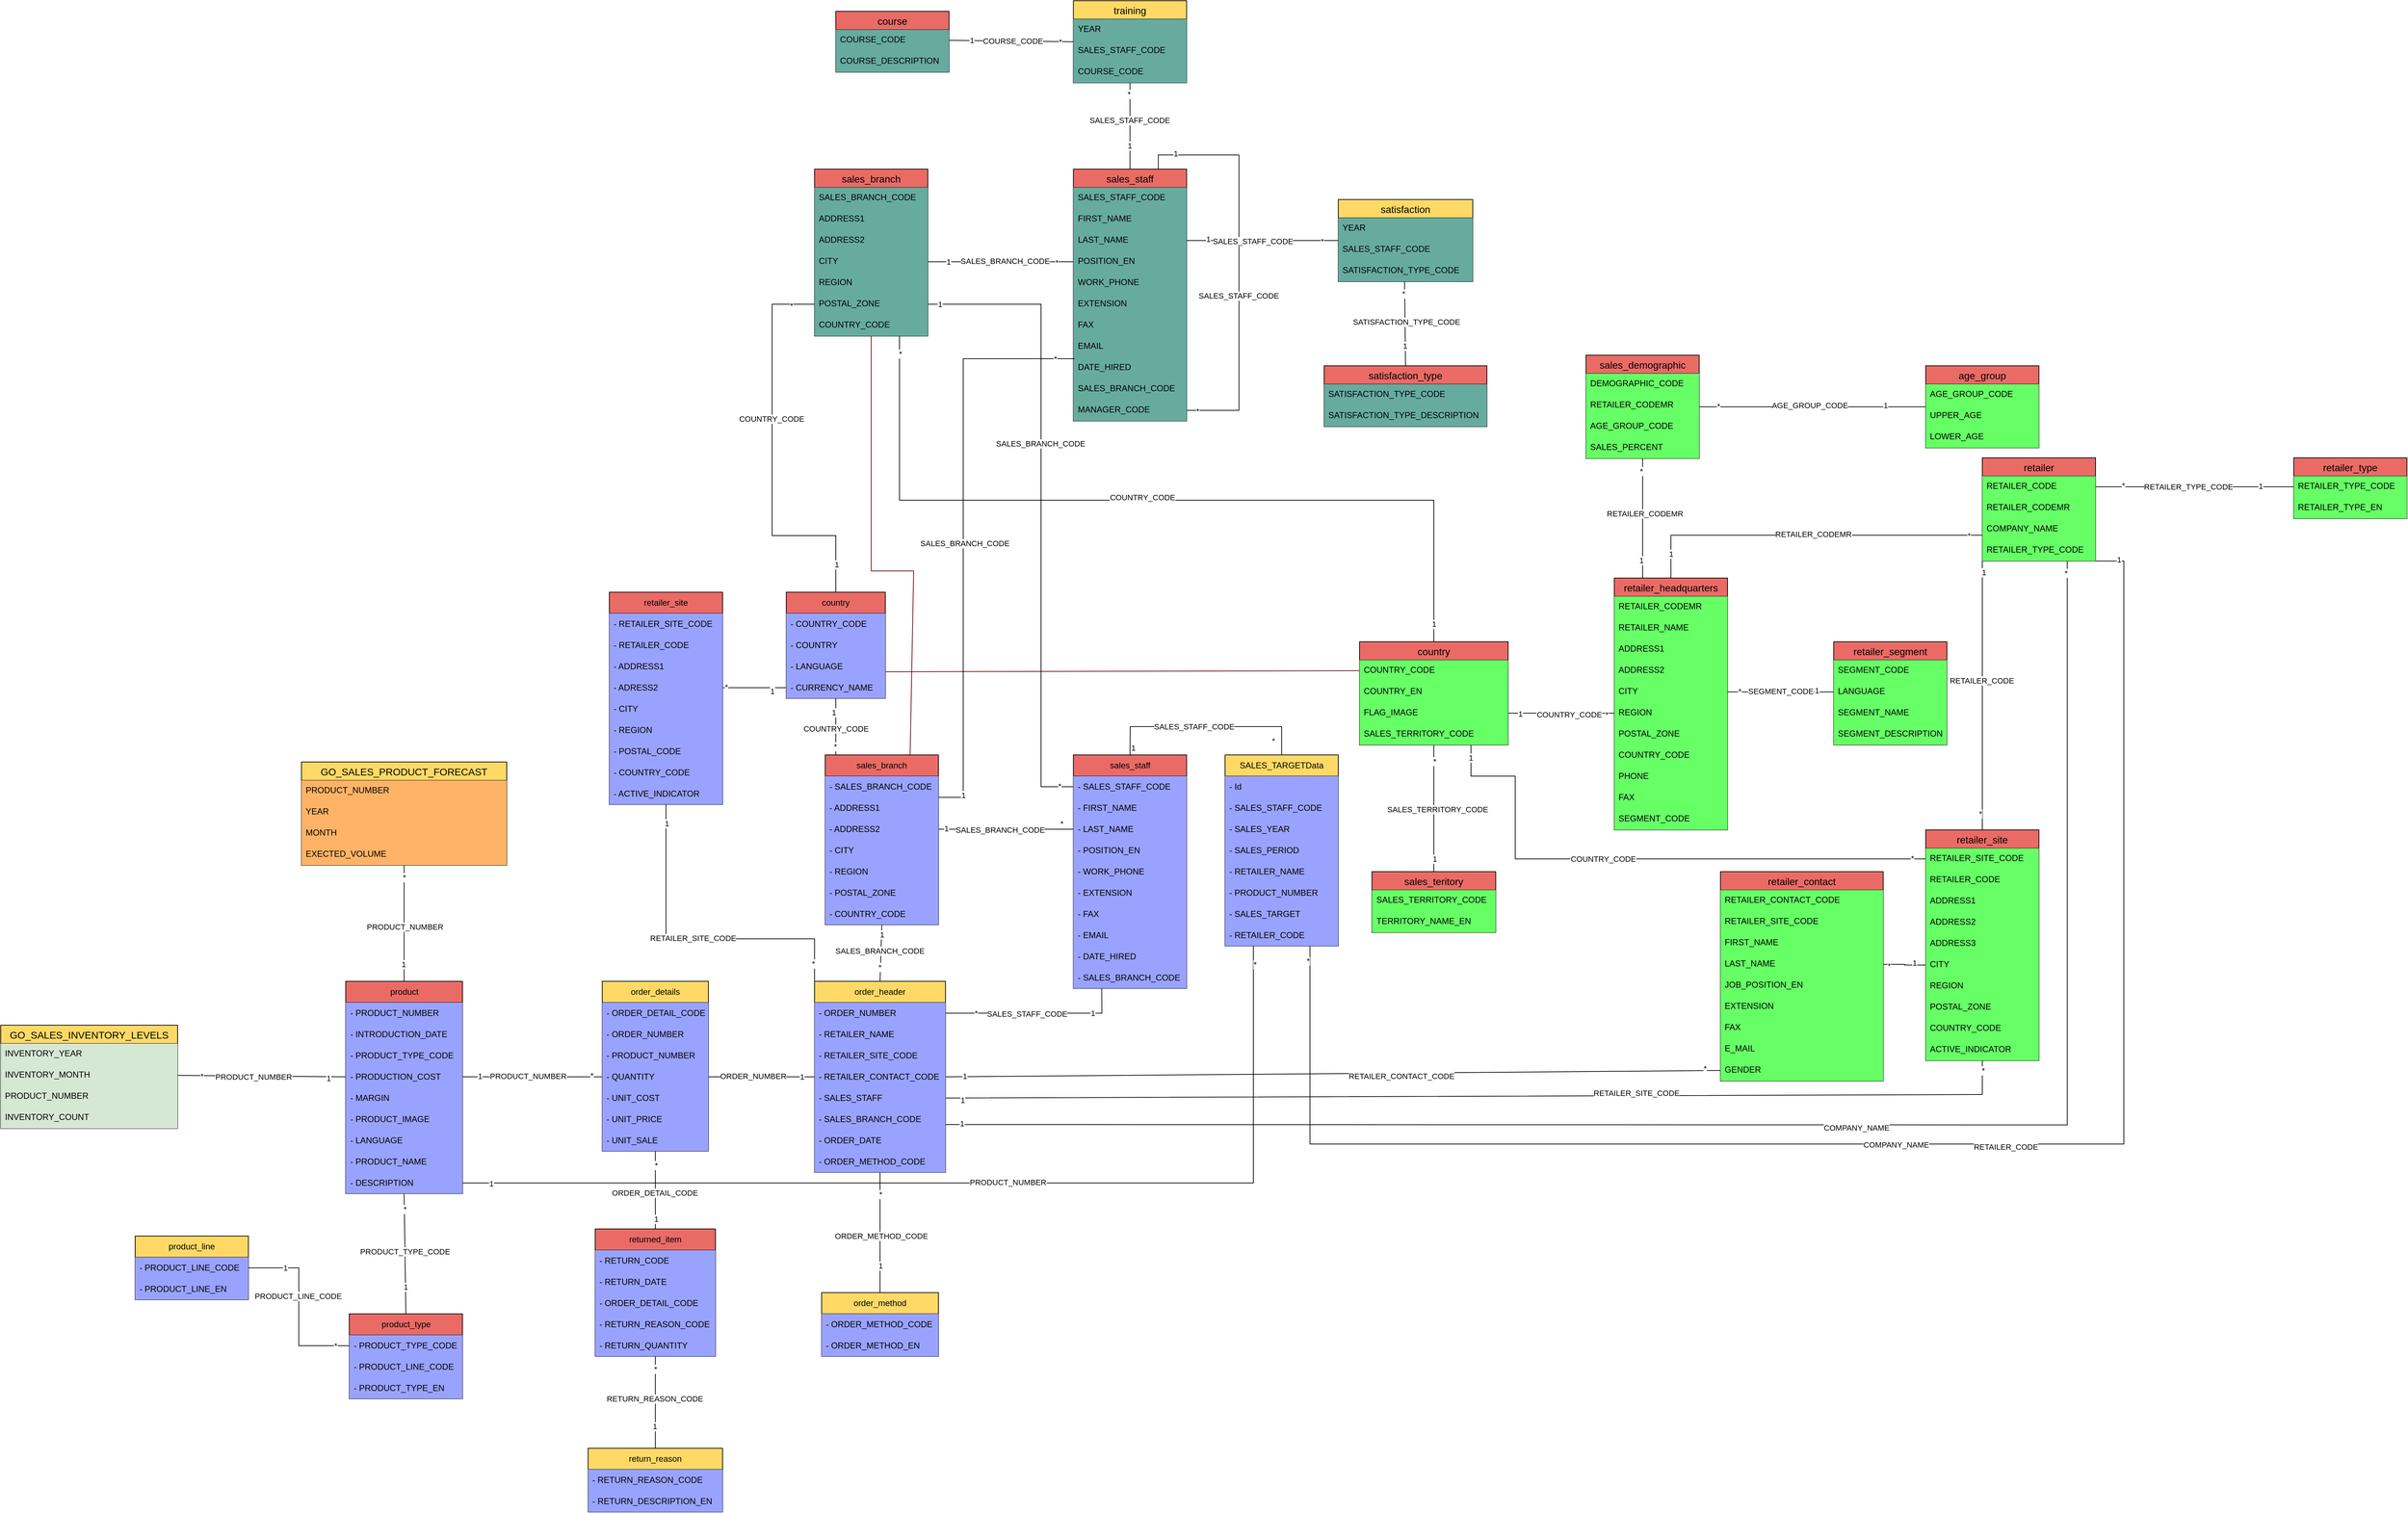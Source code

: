 <mxfile version="23.1.2" type="google">
  <diagram id="R2lEEEUBdFMjLlhIrx00" name="Page-1">
    <mxGraphModel grid="1" page="1" gridSize="10" guides="1" tooltips="1" connect="1" arrows="1" fold="1" pageScale="1" pageWidth="850" pageHeight="1100" math="0" shadow="0" extFonts="Permanent Marker^https://fonts.googleapis.com/css?family=Permanent+Marker">
      <root>
        <mxCell id="0" />
        <mxCell id="1" parent="0" />
        <mxCell id="Yspt0oiwjRdeZgtfEDsv-1" value="GO_SALES_INVENTORY_LEVELS" style="swimlane;fontStyle=0;childLayout=stackLayout;horizontal=1;startSize=26;horizontalStack=0;resizeParent=1;resizeParentMax=0;resizeLast=0;collapsible=1;marginBottom=0;align=center;fontSize=14;fillColor=#FFD966;" vertex="1" parent="1">
          <mxGeometry x="200" y="-318" width="250" height="146" as="geometry" />
        </mxCell>
        <mxCell id="Yspt0oiwjRdeZgtfEDsv-2" value="INVENTORY_YEAR" style="text;strokeColor=none;fillColor=#D5E8D4;spacingLeft=4;spacingRight=4;overflow=hidden;rotatable=0;points=[[0,0.5],[1,0.5]];portConstraint=eastwest;fontSize=12;whiteSpace=wrap;html=1;" vertex="1" parent="Yspt0oiwjRdeZgtfEDsv-1">
          <mxGeometry y="26" width="250" height="30" as="geometry" />
        </mxCell>
        <mxCell id="Yspt0oiwjRdeZgtfEDsv-3" value="INVENTORY_MONTH" style="text;strokeColor=none;fillColor=#D5E8D4;spacingLeft=4;spacingRight=4;overflow=hidden;rotatable=0;points=[[0,0.5],[1,0.5]];portConstraint=eastwest;fontSize=12;whiteSpace=wrap;html=1;" vertex="1" parent="Yspt0oiwjRdeZgtfEDsv-1">
          <mxGeometry y="56" width="250" height="30" as="geometry" />
        </mxCell>
        <mxCell id="Yspt0oiwjRdeZgtfEDsv-4" value="PRODUCT_NUMBER" style="text;strokeColor=none;fillColor=#D5E8D4;spacingLeft=4;spacingRight=4;overflow=hidden;rotatable=0;points=[[0,0.5],[1,0.5]];portConstraint=eastwest;fontSize=12;whiteSpace=wrap;html=1;" vertex="1" parent="Yspt0oiwjRdeZgtfEDsv-1">
          <mxGeometry y="86" width="250" height="30" as="geometry" />
        </mxCell>
        <mxCell id="Yspt0oiwjRdeZgtfEDsv-5" value="INVENTORY_COUNT" style="text;strokeColor=none;fillColor=#D5E8D4;spacingLeft=4;spacingRight=4;overflow=hidden;rotatable=0;points=[[0,0.5],[1,0.5]];portConstraint=eastwest;fontSize=12;whiteSpace=wrap;html=1;" vertex="1" parent="Yspt0oiwjRdeZgtfEDsv-1">
          <mxGeometry y="116" width="250" height="30" as="geometry" />
        </mxCell>
        <mxCell id="Yspt0oiwjRdeZgtfEDsv-6" value="GO_SALES_PRODUCT_FORECAST" style="swimlane;fontStyle=0;childLayout=stackLayout;horizontal=1;startSize=26;horizontalStack=0;resizeParent=1;resizeParentMax=0;resizeLast=0;collapsible=1;marginBottom=0;align=center;fontSize=14;fillColor=#FFD966;" vertex="1" parent="1">
          <mxGeometry x="625" y="-690" width="290" height="146" as="geometry" />
        </mxCell>
        <mxCell id="Yspt0oiwjRdeZgtfEDsv-7" value="PRODUCT_NUMBER" style="text;strokeColor=none;fillColor=#FFB366;spacingLeft=4;spacingRight=4;overflow=hidden;rotatable=0;points=[[0,0.5],[1,0.5]];portConstraint=eastwest;fontSize=12;whiteSpace=wrap;html=1;" vertex="1" parent="Yspt0oiwjRdeZgtfEDsv-6">
          <mxGeometry y="26" width="290" height="30" as="geometry" />
        </mxCell>
        <mxCell id="Yspt0oiwjRdeZgtfEDsv-8" value="YEAR" style="text;strokeColor=none;fillColor=#FFB366;spacingLeft=4;spacingRight=4;overflow=hidden;rotatable=0;points=[[0,0.5],[1,0.5]];portConstraint=eastwest;fontSize=12;whiteSpace=wrap;html=1;" vertex="1" parent="Yspt0oiwjRdeZgtfEDsv-6">
          <mxGeometry y="56" width="290" height="30" as="geometry" />
        </mxCell>
        <mxCell id="Yspt0oiwjRdeZgtfEDsv-9" value="MONTH" style="text;strokeColor=none;fillColor=#FFB366;spacingLeft=4;spacingRight=4;overflow=hidden;rotatable=0;points=[[0,0.5],[1,0.5]];portConstraint=eastwest;fontSize=12;whiteSpace=wrap;html=1;" vertex="1" parent="Yspt0oiwjRdeZgtfEDsv-6">
          <mxGeometry y="86" width="290" height="30" as="geometry" />
        </mxCell>
        <mxCell id="Yspt0oiwjRdeZgtfEDsv-10" value="EXECTED_VOLUME" style="text;strokeColor=none;fillColor=#FFB366;spacingLeft=4;spacingRight=4;overflow=hidden;rotatable=0;points=[[0,0.5],[1,0.5]];portConstraint=eastwest;fontSize=12;whiteSpace=wrap;html=1;" vertex="1" parent="Yspt0oiwjRdeZgtfEDsv-6">
          <mxGeometry y="116" width="290" height="30" as="geometry" />
        </mxCell>
        <mxCell id="D_3N6OghtshJPEMnvcsK-1" value="country" style="swimlane;fontStyle=0;childLayout=stackLayout;horizontal=1;startSize=30;horizontalStack=0;resizeParent=1;resizeParentMax=0;resizeLast=0;collapsible=1;marginBottom=0;whiteSpace=wrap;html=1;fillColor=#EA6B66;" vertex="1" parent="1">
          <mxGeometry x="1310" y="-930" width="140" height="150" as="geometry" />
        </mxCell>
        <mxCell id="D_3N6OghtshJPEMnvcsK-2" value="- COUNTRY_CODE" style="text;strokeColor=none;fillColor=#99A3FF;align=left;verticalAlign=middle;spacingLeft=4;spacingRight=4;overflow=hidden;points=[[0,0.5],[1,0.5]];portConstraint=eastwest;rotatable=0;whiteSpace=wrap;html=1;" vertex="1" parent="D_3N6OghtshJPEMnvcsK-1">
          <mxGeometry y="30" width="140" height="30" as="geometry" />
        </mxCell>
        <mxCell id="D_3N6OghtshJPEMnvcsK-3" value="- COUNTRY" style="text;strokeColor=none;fillColor=#99A3FF;align=left;verticalAlign=middle;spacingLeft=4;spacingRight=4;overflow=hidden;points=[[0,0.5],[1,0.5]];portConstraint=eastwest;rotatable=0;whiteSpace=wrap;html=1;" vertex="1" parent="D_3N6OghtshJPEMnvcsK-1">
          <mxGeometry y="60" width="140" height="30" as="geometry" />
        </mxCell>
        <mxCell id="D_3N6OghtshJPEMnvcsK-4" value="- LANGUAGE" style="text;strokeColor=none;fillColor=#99A3FF;align=left;verticalAlign=middle;spacingLeft=4;spacingRight=4;overflow=hidden;points=[[0,0.5],[1,0.5]];portConstraint=eastwest;rotatable=0;whiteSpace=wrap;html=1;" vertex="1" parent="D_3N6OghtshJPEMnvcsK-1">
          <mxGeometry y="90" width="140" height="30" as="geometry" />
        </mxCell>
        <mxCell id="D_3N6OghtshJPEMnvcsK-5" value="- CURRENCY_NAME" style="text;strokeColor=none;fillColor=#99A3FF;align=left;verticalAlign=middle;spacingLeft=4;spacingRight=4;overflow=hidden;points=[[0,0.5],[1,0.5]];portConstraint=eastwest;rotatable=0;whiteSpace=wrap;html=1;" vertex="1" parent="D_3N6OghtshJPEMnvcsK-1">
          <mxGeometry y="120" width="140" height="30" as="geometry" />
        </mxCell>
        <mxCell id="D_3N6OghtshJPEMnvcsK-6" value="order_details" style="swimlane;fontStyle=0;childLayout=stackLayout;horizontal=1;startSize=30;horizontalStack=0;resizeParent=1;resizeParentMax=0;resizeLast=0;collapsible=1;marginBottom=0;whiteSpace=wrap;html=1;fillColor=#FFD966;" vertex="1" parent="1">
          <mxGeometry x="1050" y="-380" width="150" height="240" as="geometry" />
        </mxCell>
        <mxCell id="D_3N6OghtshJPEMnvcsK-7" value="- ORDER_DETAIL_CODE" style="text;strokeColor=none;fillColor=#99A3FF;align=left;verticalAlign=middle;spacingLeft=4;spacingRight=4;overflow=hidden;points=[[0,0.5],[1,0.5]];portConstraint=eastwest;rotatable=0;whiteSpace=wrap;html=1;" vertex="1" parent="D_3N6OghtshJPEMnvcsK-6">
          <mxGeometry y="30" width="150" height="30" as="geometry" />
        </mxCell>
        <mxCell id="D_3N6OghtshJPEMnvcsK-8" value="- ORDER_NUMBER" style="text;strokeColor=none;fillColor=#99A3FF;align=left;verticalAlign=middle;spacingLeft=4;spacingRight=4;overflow=hidden;points=[[0,0.5],[1,0.5]];portConstraint=eastwest;rotatable=0;whiteSpace=wrap;html=1;" vertex="1" parent="D_3N6OghtshJPEMnvcsK-6">
          <mxGeometry y="60" width="150" height="30" as="geometry" />
        </mxCell>
        <mxCell id="D_3N6OghtshJPEMnvcsK-9" value="- PRODUCT_NUMBER" style="text;strokeColor=none;fillColor=#99A3FF;align=left;verticalAlign=middle;spacingLeft=4;spacingRight=4;overflow=hidden;points=[[0,0.5],[1,0.5]];portConstraint=eastwest;rotatable=0;whiteSpace=wrap;html=1;" vertex="1" parent="D_3N6OghtshJPEMnvcsK-6">
          <mxGeometry y="90" width="150" height="30" as="geometry" />
        </mxCell>
        <mxCell id="D_3N6OghtshJPEMnvcsK-10" value="- QUANTITY" style="text;strokeColor=none;fillColor=#99A3FF;align=left;verticalAlign=middle;spacingLeft=4;spacingRight=4;overflow=hidden;points=[[0,0.5],[1,0.5]];portConstraint=eastwest;rotatable=0;whiteSpace=wrap;html=1;" vertex="1" parent="D_3N6OghtshJPEMnvcsK-6">
          <mxGeometry y="120" width="150" height="30" as="geometry" />
        </mxCell>
        <mxCell id="D_3N6OghtshJPEMnvcsK-16" value="- UNIT_COST" style="text;strokeColor=none;fillColor=#99A3FF;align=left;verticalAlign=middle;spacingLeft=4;spacingRight=4;overflow=hidden;points=[[0,0.5],[1,0.5]];portConstraint=eastwest;rotatable=0;whiteSpace=wrap;html=1;" vertex="1" parent="D_3N6OghtshJPEMnvcsK-6">
          <mxGeometry y="150" width="150" height="30" as="geometry" />
        </mxCell>
        <mxCell id="D_3N6OghtshJPEMnvcsK-17" value="- UNIT_PRICE" style="text;strokeColor=none;fillColor=#99A3FF;align=left;verticalAlign=middle;spacingLeft=4;spacingRight=4;overflow=hidden;points=[[0,0.5],[1,0.5]];portConstraint=eastwest;rotatable=0;whiteSpace=wrap;html=1;" vertex="1" parent="D_3N6OghtshJPEMnvcsK-6">
          <mxGeometry y="180" width="150" height="30" as="geometry" />
        </mxCell>
        <mxCell id="D_3N6OghtshJPEMnvcsK-18" value="- UNIT_SALE" style="text;strokeColor=none;fillColor=#99A3FF;align=left;verticalAlign=middle;spacingLeft=4;spacingRight=4;overflow=hidden;points=[[0,0.5],[1,0.5]];portConstraint=eastwest;rotatable=0;whiteSpace=wrap;html=1;" vertex="1" parent="D_3N6OghtshJPEMnvcsK-6">
          <mxGeometry y="210" width="150" height="30" as="geometry" />
        </mxCell>
        <mxCell id="D_3N6OghtshJPEMnvcsK-146" style="edgeStyle=orthogonalEdgeStyle;rounded=0;orthogonalLoop=1;jettySize=auto;html=1;entryX=0.5;entryY=1;entryDx=0;entryDy=0;endArrow=none;endFill=0;exitX=0;exitY=0;exitDx=0;exitDy=0;" edge="1" parent="1" source="D_3N6OghtshJPEMnvcsK-11" target="D_3N6OghtshJPEMnvcsK-48">
          <mxGeometry relative="1" as="geometry">
            <Array as="points">
              <mxPoint x="1350" y="-440" />
              <mxPoint x="1140" y="-440" />
            </Array>
            <mxPoint x="1420" y="-400" as="sourcePoint" />
          </mxGeometry>
        </mxCell>
        <mxCell id="D_3N6OghtshJPEMnvcsK-147" value="1" style="edgeLabel;html=1;align=center;verticalAlign=middle;resizable=0;points=[];" connectable="0" vertex="1" parent="D_3N6OghtshJPEMnvcsK-146">
          <mxGeometry x="0.879" y="-1" relative="1" as="geometry">
            <mxPoint y="-1" as="offset" />
          </mxGeometry>
        </mxCell>
        <mxCell id="D_3N6OghtshJPEMnvcsK-148" value="*" style="edgeLabel;html=1;align=center;verticalAlign=middle;resizable=0;points=[];" connectable="0" vertex="1" parent="D_3N6OghtshJPEMnvcsK-146">
          <mxGeometry x="-0.889" y="2" relative="1" as="geometry">
            <mxPoint as="offset" />
          </mxGeometry>
        </mxCell>
        <mxCell id="noVCKnciX13zSBFbJe_x-10" value="RETAILER_SITE_CODE" style="edgeLabel;html=1;align=center;verticalAlign=middle;resizable=0;points=[];" connectable="0" vertex="1" parent="D_3N6OghtshJPEMnvcsK-146">
          <mxGeometry x="0.015" y="-1" relative="1" as="geometry">
            <mxPoint x="1" as="offset" />
          </mxGeometry>
        </mxCell>
        <mxCell id="D_3N6OghtshJPEMnvcsK-11" value="order_header" style="swimlane;fontStyle=0;childLayout=stackLayout;horizontal=1;startSize=30;horizontalStack=0;resizeParent=1;resizeParentMax=0;resizeLast=0;collapsible=1;marginBottom=0;whiteSpace=wrap;html=1;fillColor=#FFD966;" vertex="1" parent="1">
          <mxGeometry x="1350" y="-380" width="185" height="270" as="geometry" />
        </mxCell>
        <mxCell id="D_3N6OghtshJPEMnvcsK-12" value="- ORDER_NUMBER" style="text;strokeColor=none;fillColor=#99A3FF;align=left;verticalAlign=middle;spacingLeft=4;spacingRight=4;overflow=hidden;points=[[0,0.5],[1,0.5]];portConstraint=eastwest;rotatable=0;whiteSpace=wrap;html=1;" vertex="1" parent="D_3N6OghtshJPEMnvcsK-11">
          <mxGeometry y="30" width="185" height="30" as="geometry" />
        </mxCell>
        <mxCell id="D_3N6OghtshJPEMnvcsK-13" value="- RETAILER_NAME" style="text;strokeColor=none;fillColor=#99A3FF;align=left;verticalAlign=middle;spacingLeft=4;spacingRight=4;overflow=hidden;points=[[0,0.5],[1,0.5]];portConstraint=eastwest;rotatable=0;whiteSpace=wrap;html=1;" vertex="1" parent="D_3N6OghtshJPEMnvcsK-11">
          <mxGeometry y="60" width="185" height="30" as="geometry" />
        </mxCell>
        <mxCell id="D_3N6OghtshJPEMnvcsK-14" value="- RETAILER_SITE_CODE" style="text;strokeColor=none;fillColor=#99A3FF;align=left;verticalAlign=middle;spacingLeft=4;spacingRight=4;overflow=hidden;points=[[0,0.5],[1,0.5]];portConstraint=eastwest;rotatable=0;whiteSpace=wrap;html=1;" vertex="1" parent="D_3N6OghtshJPEMnvcsK-11">
          <mxGeometry y="90" width="185" height="30" as="geometry" />
        </mxCell>
        <mxCell id="D_3N6OghtshJPEMnvcsK-15" value="- RETAILER_CONTACT_CODE" style="text;strokeColor=none;fillColor=#99A3FF;align=left;verticalAlign=middle;spacingLeft=4;spacingRight=4;overflow=hidden;points=[[0,0.5],[1,0.5]];portConstraint=eastwest;rotatable=0;whiteSpace=wrap;html=1;" vertex="1" parent="D_3N6OghtshJPEMnvcsK-11">
          <mxGeometry y="120" width="185" height="30" as="geometry" />
        </mxCell>
        <mxCell id="D_3N6OghtshJPEMnvcsK-24" value="- SALES_STAFF" style="text;strokeColor=none;fillColor=#99A3FF;align=left;verticalAlign=middle;spacingLeft=4;spacingRight=4;overflow=hidden;points=[[0,0.5],[1,0.5]];portConstraint=eastwest;rotatable=0;whiteSpace=wrap;html=1;" vertex="1" parent="D_3N6OghtshJPEMnvcsK-11">
          <mxGeometry y="150" width="185" height="30" as="geometry" />
        </mxCell>
        <mxCell id="D_3N6OghtshJPEMnvcsK-25" value="- SALES_BRANCH_CODE" style="text;strokeColor=none;fillColor=#99A3FF;align=left;verticalAlign=middle;spacingLeft=4;spacingRight=4;overflow=hidden;points=[[0,0.5],[1,0.5]];portConstraint=eastwest;rotatable=0;whiteSpace=wrap;html=1;" vertex="1" parent="D_3N6OghtshJPEMnvcsK-11">
          <mxGeometry y="180" width="185" height="30" as="geometry" />
        </mxCell>
        <mxCell id="D_3N6OghtshJPEMnvcsK-26" value="- ORDER_DATE" style="text;strokeColor=none;fillColor=#99A3FF;align=left;verticalAlign=middle;spacingLeft=4;spacingRight=4;overflow=hidden;points=[[0,0.5],[1,0.5]];portConstraint=eastwest;rotatable=0;whiteSpace=wrap;html=1;" vertex="1" parent="D_3N6OghtshJPEMnvcsK-11">
          <mxGeometry y="210" width="185" height="30" as="geometry" />
        </mxCell>
        <mxCell id="D_3N6OghtshJPEMnvcsK-27" value="- ORDER_METHOD_CODE" style="text;strokeColor=none;fillColor=#99A3FF;align=left;verticalAlign=middle;spacingLeft=4;spacingRight=4;overflow=hidden;points=[[0,0.5],[1,0.5]];portConstraint=eastwest;rotatable=0;whiteSpace=wrap;html=1;" vertex="1" parent="D_3N6OghtshJPEMnvcsK-11">
          <mxGeometry y="240" width="185" height="30" as="geometry" />
        </mxCell>
        <mxCell id="Yspt0oiwjRdeZgtfEDsv-155" value="" style="edgeStyle=orthogonalEdgeStyle;rounded=0;orthogonalLoop=1;jettySize=auto;html=1;entryX=0.5;entryY=1;entryDx=0;entryDy=0;startArrow=none;startFill=0;endArrow=none;endFill=0;" edge="1" parent="1" source="D_3N6OghtshJPEMnvcsK-19" target="D_3N6OghtshJPEMnvcsK-11">
          <mxGeometry relative="1" as="geometry" />
        </mxCell>
        <mxCell id="Yspt0oiwjRdeZgtfEDsv-156" value="*" style="edgeLabel;html=1;align=center;verticalAlign=middle;resizable=0;points=[];" connectable="0" vertex="1" parent="Yspt0oiwjRdeZgtfEDsv-155">
          <mxGeometry x="0.634" relative="1" as="geometry">
            <mxPoint as="offset" />
          </mxGeometry>
        </mxCell>
        <mxCell id="Yspt0oiwjRdeZgtfEDsv-157" value="1" style="edgeLabel;html=1;align=center;verticalAlign=middle;resizable=0;points=[];" connectable="0" vertex="1" parent="Yspt0oiwjRdeZgtfEDsv-155">
          <mxGeometry x="-0.55" relative="1" as="geometry">
            <mxPoint as="offset" />
          </mxGeometry>
        </mxCell>
        <mxCell id="noVCKnciX13zSBFbJe_x-18" value="ORDER_METHOD_CODE" style="edgeLabel;html=1;align=center;verticalAlign=middle;resizable=0;points=[];" connectable="0" vertex="1" parent="Yspt0oiwjRdeZgtfEDsv-155">
          <mxGeometry x="-0.052" y="-1" relative="1" as="geometry">
            <mxPoint as="offset" />
          </mxGeometry>
        </mxCell>
        <mxCell id="D_3N6OghtshJPEMnvcsK-19" value="order_method" style="swimlane;fontStyle=0;childLayout=stackLayout;horizontal=1;startSize=30;horizontalStack=0;resizeParent=1;resizeParentMax=0;resizeLast=0;collapsible=1;marginBottom=0;whiteSpace=wrap;html=1;fillColor=#FFD966;" vertex="1" parent="1">
          <mxGeometry x="1360" y="60" width="165" height="90" as="geometry" />
        </mxCell>
        <mxCell id="D_3N6OghtshJPEMnvcsK-20" value="- ORDER_METHOD_CODE" style="text;strokeColor=none;fillColor=#99A3FF;align=left;verticalAlign=middle;spacingLeft=4;spacingRight=4;overflow=hidden;points=[[0,0.5],[1,0.5]];portConstraint=eastwest;rotatable=0;whiteSpace=wrap;html=1;" vertex="1" parent="D_3N6OghtshJPEMnvcsK-19">
          <mxGeometry y="30" width="165" height="30" as="geometry" />
        </mxCell>
        <mxCell id="D_3N6OghtshJPEMnvcsK-21" value="- ORDER_METHOD_EN" style="text;strokeColor=none;fillColor=#99A3FF;align=left;verticalAlign=middle;spacingLeft=4;spacingRight=4;overflow=hidden;points=[[0,0.5],[1,0.5]];portConstraint=eastwest;rotatable=0;whiteSpace=wrap;html=1;" vertex="1" parent="D_3N6OghtshJPEMnvcsK-19">
          <mxGeometry y="60" width="165" height="30" as="geometry" />
        </mxCell>
        <mxCell id="Yspt0oiwjRdeZgtfEDsv-13" value="age_group" style="swimlane;fontStyle=0;childLayout=stackLayout;horizontal=1;startSize=26;horizontalStack=0;resizeParent=1;resizeParentMax=0;resizeLast=0;collapsible=1;marginBottom=0;align=center;fontSize=14;fillColor=#EA6B66;" vertex="1" parent="1">
          <mxGeometry x="2920" y="-1250" width="160" height="116" as="geometry" />
        </mxCell>
        <mxCell id="Yspt0oiwjRdeZgtfEDsv-14" value="AGE_GROUP_CODE" style="text;strokeColor=none;fillColor=#66FF66;spacingLeft=4;spacingRight=4;overflow=hidden;rotatable=0;points=[[0,0.5],[1,0.5]];portConstraint=eastwest;fontSize=12;whiteSpace=wrap;html=1;" vertex="1" parent="Yspt0oiwjRdeZgtfEDsv-13">
          <mxGeometry y="26" width="160" height="30" as="geometry" />
        </mxCell>
        <mxCell id="Yspt0oiwjRdeZgtfEDsv-15" value="UPPER_AGE" style="text;strokeColor=none;fillColor=#66FF66;spacingLeft=4;spacingRight=4;overflow=hidden;rotatable=0;points=[[0,0.5],[1,0.5]];portConstraint=eastwest;fontSize=12;whiteSpace=wrap;html=1;" vertex="1" parent="Yspt0oiwjRdeZgtfEDsv-13">
          <mxGeometry y="56" width="160" height="30" as="geometry" />
        </mxCell>
        <mxCell id="Yspt0oiwjRdeZgtfEDsv-16" value="LOWER_AGE" style="text;strokeColor=none;fillColor=#66FF66;spacingLeft=4;spacingRight=4;overflow=hidden;rotatable=0;points=[[0,0.5],[1,0.5]];portConstraint=eastwest;fontSize=12;whiteSpace=wrap;html=1;" vertex="1" parent="Yspt0oiwjRdeZgtfEDsv-13">
          <mxGeometry y="86" width="160" height="30" as="geometry" />
        </mxCell>
        <mxCell id="Yspt0oiwjRdeZgtfEDsv-142" style="edgeStyle=orthogonalEdgeStyle;rounded=0;orthogonalLoop=1;jettySize=auto;html=1;exitX=0.75;exitY=1;exitDx=0;exitDy=0;entryX=0;entryY=0.5;entryDx=0;entryDy=0;endArrow=none;endFill=0;startArrow=none;startFill=0;" edge="1" parent="1" source="Yspt0oiwjRdeZgtfEDsv-17" target="Yspt0oiwjRdeZgtfEDsv-55">
          <mxGeometry relative="1" as="geometry">
            <Array as="points">
              <mxPoint x="2278" y="-670" />
              <mxPoint x="2340" y="-670" />
              <mxPoint x="2340" y="-553" />
            </Array>
          </mxGeometry>
        </mxCell>
        <mxCell id="Yspt0oiwjRdeZgtfEDsv-143" value="1" style="edgeLabel;html=1;align=center;verticalAlign=middle;resizable=0;points=[];" connectable="0" vertex="1" parent="Yspt0oiwjRdeZgtfEDsv-142">
          <mxGeometry x="-0.955" y="-1" relative="1" as="geometry">
            <mxPoint as="offset" />
          </mxGeometry>
        </mxCell>
        <mxCell id="Yspt0oiwjRdeZgtfEDsv-144" value="*" style="edgeLabel;html=1;align=center;verticalAlign=middle;resizable=0;points=[];" connectable="0" vertex="1" parent="Yspt0oiwjRdeZgtfEDsv-142">
          <mxGeometry x="0.951" y="1" relative="1" as="geometry">
            <mxPoint as="offset" />
          </mxGeometry>
        </mxCell>
        <mxCell id="yTbTkeu8XSx3bs79iN5N-45" value="COUNTRY_CODE" style="edgeLabel;html=1;align=center;verticalAlign=middle;resizable=0;points=[];" vertex="1" connectable="0" parent="Yspt0oiwjRdeZgtfEDsv-142">
          <mxGeometry x="-0.133" relative="1" as="geometry">
            <mxPoint x="-1" as="offset" />
          </mxGeometry>
        </mxCell>
        <mxCell id="Yspt0oiwjRdeZgtfEDsv-17" value="country" style="swimlane;fontStyle=0;childLayout=stackLayout;horizontal=1;startSize=26;horizontalStack=0;resizeParent=1;resizeParentMax=0;resizeLast=0;collapsible=1;marginBottom=0;align=center;fontSize=14;fillColor=#EA6B66;" vertex="1" parent="1">
          <mxGeometry x="2120" y="-860" width="210" height="146" as="geometry" />
        </mxCell>
        <mxCell id="Yspt0oiwjRdeZgtfEDsv-18" value="COUNTRY_CODE" style="text;strokeColor=none;fillColor=#66FF66;spacingLeft=4;spacingRight=4;overflow=hidden;rotatable=0;points=[[0,0.5],[1,0.5]];portConstraint=eastwest;fontSize=12;whiteSpace=wrap;html=1;" vertex="1" parent="Yspt0oiwjRdeZgtfEDsv-17">
          <mxGeometry y="26" width="210" height="30" as="geometry" />
        </mxCell>
        <mxCell id="Yspt0oiwjRdeZgtfEDsv-19" value="COUNTRY_EN" style="text;strokeColor=none;fillColor=#66FF66;spacingLeft=4;spacingRight=4;overflow=hidden;rotatable=0;points=[[0,0.5],[1,0.5]];portConstraint=eastwest;fontSize=12;whiteSpace=wrap;html=1;" vertex="1" parent="Yspt0oiwjRdeZgtfEDsv-17">
          <mxGeometry y="56" width="210" height="30" as="geometry" />
        </mxCell>
        <mxCell id="Yspt0oiwjRdeZgtfEDsv-20" value="FLAG_IMAGE" style="text;strokeColor=none;fillColor=#66FF66;spacingLeft=4;spacingRight=4;overflow=hidden;rotatable=0;points=[[0,0.5],[1,0.5]];portConstraint=eastwest;fontSize=12;whiteSpace=wrap;html=1;" vertex="1" parent="Yspt0oiwjRdeZgtfEDsv-17">
          <mxGeometry y="86" width="210" height="30" as="geometry" />
        </mxCell>
        <mxCell id="Yspt0oiwjRdeZgtfEDsv-21" value="SALES_TERRITORY_CODE" style="text;strokeColor=none;fillColor=#66FF66;spacingLeft=4;spacingRight=4;overflow=hidden;rotatable=0;points=[[0,0.5],[1,0.5]];portConstraint=eastwest;fontSize=12;whiteSpace=wrap;html=1;" vertex="1" parent="Yspt0oiwjRdeZgtfEDsv-17">
          <mxGeometry y="116" width="210" height="30" as="geometry" />
        </mxCell>
        <mxCell id="D_3N6OghtshJPEMnvcsK-28" value="product" style="swimlane;fontStyle=0;childLayout=stackLayout;horizontal=1;startSize=30;horizontalStack=0;resizeParent=1;resizeParentMax=0;resizeLast=0;collapsible=1;marginBottom=0;whiteSpace=wrap;html=1;fillColor=#EA6B66;" vertex="1" parent="1">
          <mxGeometry x="687.5" y="-380" width="165" height="300" as="geometry" />
        </mxCell>
        <mxCell id="D_3N6OghtshJPEMnvcsK-29" value="- PRODUCT_NUMBER" style="text;strokeColor=none;fillColor=#99A3FF;align=left;verticalAlign=middle;spacingLeft=4;spacingRight=4;overflow=hidden;points=[[0,0.5],[1,0.5]];portConstraint=eastwest;rotatable=0;whiteSpace=wrap;html=1;" vertex="1" parent="D_3N6OghtshJPEMnvcsK-28">
          <mxGeometry y="30" width="165" height="30" as="geometry" />
        </mxCell>
        <mxCell id="D_3N6OghtshJPEMnvcsK-30" value="- INTRODUCTION_DATE" style="text;strokeColor=none;fillColor=#99A3FF;align=left;verticalAlign=middle;spacingLeft=4;spacingRight=4;overflow=hidden;points=[[0,0.5],[1,0.5]];portConstraint=eastwest;rotatable=0;whiteSpace=wrap;html=1;" vertex="1" parent="D_3N6OghtshJPEMnvcsK-28">
          <mxGeometry y="60" width="165" height="30" as="geometry" />
        </mxCell>
        <mxCell id="D_3N6OghtshJPEMnvcsK-31" value="- PRODUCT_TYPE_CODE" style="text;strokeColor=none;fillColor=#99A3FF;align=left;verticalAlign=middle;spacingLeft=4;spacingRight=4;overflow=hidden;points=[[0,0.5],[1,0.5]];portConstraint=eastwest;rotatable=0;whiteSpace=wrap;html=1;" vertex="1" parent="D_3N6OghtshJPEMnvcsK-28">
          <mxGeometry y="90" width="165" height="30" as="geometry" />
        </mxCell>
        <mxCell id="D_3N6OghtshJPEMnvcsK-32" value="- PRODUCTION_COST" style="text;strokeColor=none;fillColor=#99A3FF;align=left;verticalAlign=middle;spacingLeft=4;spacingRight=4;overflow=hidden;points=[[0,0.5],[1,0.5]];portConstraint=eastwest;rotatable=0;whiteSpace=wrap;html=1;" vertex="1" parent="D_3N6OghtshJPEMnvcsK-28">
          <mxGeometry y="120" width="165" height="30" as="geometry" />
        </mxCell>
        <mxCell id="D_3N6OghtshJPEMnvcsK-33" value="- MARGIN" style="text;strokeColor=none;fillColor=#99A3FF;align=left;verticalAlign=middle;spacingLeft=4;spacingRight=4;overflow=hidden;points=[[0,0.5],[1,0.5]];portConstraint=eastwest;rotatable=0;whiteSpace=wrap;html=1;" vertex="1" parent="D_3N6OghtshJPEMnvcsK-28">
          <mxGeometry y="150" width="165" height="30" as="geometry" />
        </mxCell>
        <mxCell id="D_3N6OghtshJPEMnvcsK-34" value="- PRODUCT_IMAGE" style="text;strokeColor=none;fillColor=#99A3FF;align=left;verticalAlign=middle;spacingLeft=4;spacingRight=4;overflow=hidden;points=[[0,0.5],[1,0.5]];portConstraint=eastwest;rotatable=0;whiteSpace=wrap;html=1;" vertex="1" parent="D_3N6OghtshJPEMnvcsK-28">
          <mxGeometry y="180" width="165" height="30" as="geometry" />
        </mxCell>
        <mxCell id="D_3N6OghtshJPEMnvcsK-35" value="- LANGUAGE" style="text;strokeColor=none;fillColor=#99A3FF;align=left;verticalAlign=middle;spacingLeft=4;spacingRight=4;overflow=hidden;points=[[0,0.5],[1,0.5]];portConstraint=eastwest;rotatable=0;whiteSpace=wrap;html=1;" vertex="1" parent="D_3N6OghtshJPEMnvcsK-28">
          <mxGeometry y="210" width="165" height="30" as="geometry" />
        </mxCell>
        <mxCell id="D_3N6OghtshJPEMnvcsK-36" value="- PRODUCT_NAME" style="text;strokeColor=none;fillColor=#99A3FF;align=left;verticalAlign=middle;spacingLeft=4;spacingRight=4;overflow=hidden;points=[[0,0.5],[1,0.5]];portConstraint=eastwest;rotatable=0;whiteSpace=wrap;html=1;" vertex="1" parent="D_3N6OghtshJPEMnvcsK-28">
          <mxGeometry y="240" width="165" height="30" as="geometry" />
        </mxCell>
        <mxCell id="D_3N6OghtshJPEMnvcsK-37" value="- DESCRIPTION" style="text;strokeColor=none;fillColor=#99A3FF;align=left;verticalAlign=middle;spacingLeft=4;spacingRight=4;overflow=hidden;points=[[0,0.5],[1,0.5]];portConstraint=eastwest;rotatable=0;whiteSpace=wrap;html=1;" vertex="1" parent="D_3N6OghtshJPEMnvcsK-28">
          <mxGeometry y="270" width="165" height="30" as="geometry" />
        </mxCell>
        <mxCell id="Yspt0oiwjRdeZgtfEDsv-122" style="edgeStyle=orthogonalEdgeStyle;rounded=0;orthogonalLoop=1;jettySize=auto;html=1;exitX=1;exitY=0.5;exitDx=0;exitDy=0;entryX=0;entryY=0.5;entryDx=0;entryDy=0;endArrow=none;endFill=0;" edge="1" parent="1" source="Yspt0oiwjRdeZgtfEDsv-23" target="Yspt0oiwjRdeZgtfEDsv-66">
          <mxGeometry relative="1" as="geometry" />
        </mxCell>
        <mxCell id="Yspt0oiwjRdeZgtfEDsv-123" value="*" style="edgeLabel;html=1;align=center;verticalAlign=middle;resizable=0;points=[];" connectable="0" vertex="1" parent="Yspt0oiwjRdeZgtfEDsv-122">
          <mxGeometry x="-0.721" y="2" relative="1" as="geometry">
            <mxPoint as="offset" />
          </mxGeometry>
        </mxCell>
        <mxCell id="Yspt0oiwjRdeZgtfEDsv-124" value="1" style="edgeLabel;html=1;align=center;verticalAlign=middle;resizable=0;points=[];" connectable="0" vertex="1" parent="Yspt0oiwjRdeZgtfEDsv-122">
          <mxGeometry x="0.664" y="1" relative="1" as="geometry">
            <mxPoint as="offset" />
          </mxGeometry>
        </mxCell>
        <mxCell id="noVCKnciX13zSBFbJe_x-13" value="RETAILER_TYPE_CODE" style="edgeLabel;html=1;align=center;verticalAlign=middle;resizable=0;points=[];" connectable="0" vertex="1" parent="Yspt0oiwjRdeZgtfEDsv-122">
          <mxGeometry x="-0.066" relative="1" as="geometry">
            <mxPoint as="offset" />
          </mxGeometry>
        </mxCell>
        <mxCell id="Yspt0oiwjRdeZgtfEDsv-133" style="edgeStyle=orthogonalEdgeStyle;rounded=0;orthogonalLoop=1;jettySize=auto;html=1;exitX=0;exitY=1;exitDx=0;exitDy=0;entryX=0.5;entryY=0;entryDx=0;entryDy=0;endArrow=none;endFill=0;" edge="1" parent="1" source="Yspt0oiwjRdeZgtfEDsv-22" target="Yspt0oiwjRdeZgtfEDsv-54">
          <mxGeometry relative="1" as="geometry" />
        </mxCell>
        <mxCell id="Yspt0oiwjRdeZgtfEDsv-134" value="*" style="edgeLabel;html=1;align=center;verticalAlign=middle;resizable=0;points=[];" connectable="0" vertex="1" parent="Yspt0oiwjRdeZgtfEDsv-133">
          <mxGeometry x="0.878" y="-3" relative="1" as="geometry">
            <mxPoint as="offset" />
          </mxGeometry>
        </mxCell>
        <mxCell id="Yspt0oiwjRdeZgtfEDsv-135" value="1" style="edgeLabel;html=1;align=center;verticalAlign=middle;resizable=0;points=[];" connectable="0" vertex="1" parent="Yspt0oiwjRdeZgtfEDsv-133">
          <mxGeometry x="-0.919" y="2" relative="1" as="geometry">
            <mxPoint as="offset" />
          </mxGeometry>
        </mxCell>
        <mxCell id="yTbTkeu8XSx3bs79iN5N-39" value="RETAILER_CODE" style="edgeLabel;html=1;align=center;verticalAlign=middle;resizable=0;points=[];" vertex="1" connectable="0" parent="Yspt0oiwjRdeZgtfEDsv-133">
          <mxGeometry x="-0.113" relative="1" as="geometry">
            <mxPoint x="-1" as="offset" />
          </mxGeometry>
        </mxCell>
        <mxCell id="Yspt0oiwjRdeZgtfEDsv-136" style="edgeStyle=orthogonalEdgeStyle;rounded=0;orthogonalLoop=1;jettySize=auto;html=1;exitX=0;exitY=0.75;exitDx=0;exitDy=0;entryX=0.5;entryY=0;entryDx=0;entryDy=0;endArrow=none;endFill=0;" edge="1" parent="1" source="Yspt0oiwjRdeZgtfEDsv-22" target="Yspt0oiwjRdeZgtfEDsv-37">
          <mxGeometry relative="1" as="geometry" />
        </mxCell>
        <mxCell id="Yspt0oiwjRdeZgtfEDsv-137" value="*" style="edgeLabel;html=1;align=center;verticalAlign=middle;resizable=0;points=[];" connectable="0" vertex="1" parent="Yspt0oiwjRdeZgtfEDsv-136">
          <mxGeometry x="-0.924" relative="1" as="geometry">
            <mxPoint as="offset" />
          </mxGeometry>
        </mxCell>
        <mxCell id="Yspt0oiwjRdeZgtfEDsv-138" value="1" style="edgeLabel;html=1;align=center;verticalAlign=middle;resizable=0;points=[];" connectable="0" vertex="1" parent="Yspt0oiwjRdeZgtfEDsv-136">
          <mxGeometry x="0.863" relative="1" as="geometry">
            <mxPoint as="offset" />
          </mxGeometry>
        </mxCell>
        <mxCell id="yTbTkeu8XSx3bs79iN5N-38" value="RETAILER_CODEMR" style="edgeLabel;html=1;align=center;verticalAlign=middle;resizable=0;points=[];" vertex="1" connectable="0" parent="Yspt0oiwjRdeZgtfEDsv-136">
          <mxGeometry x="-0.048" y="-2" relative="1" as="geometry">
            <mxPoint x="-1" as="offset" />
          </mxGeometry>
        </mxCell>
        <mxCell id="Yspt0oiwjRdeZgtfEDsv-22" value="retailer" style="swimlane;fontStyle=0;childLayout=stackLayout;horizontal=1;startSize=26;horizontalStack=0;resizeParent=1;resizeParentMax=0;resizeLast=0;collapsible=1;marginBottom=0;align=center;fontSize=14;fillColor=#EA6B66;" vertex="1" parent="1">
          <mxGeometry x="3000" y="-1120" width="160" height="146" as="geometry" />
        </mxCell>
        <mxCell id="Yspt0oiwjRdeZgtfEDsv-23" value="RETAILER_CODE" style="text;strokeColor=none;fillColor=#66FF66;spacingLeft=4;spacingRight=4;overflow=hidden;rotatable=0;points=[[0,0.5],[1,0.5]];portConstraint=eastwest;fontSize=12;whiteSpace=wrap;html=1;" vertex="1" parent="Yspt0oiwjRdeZgtfEDsv-22">
          <mxGeometry y="26" width="160" height="30" as="geometry" />
        </mxCell>
        <mxCell id="Yspt0oiwjRdeZgtfEDsv-24" value="RETAILER_CODEMR" style="text;strokeColor=none;fillColor=#66FF66;spacingLeft=4;spacingRight=4;overflow=hidden;rotatable=0;points=[[0,0.5],[1,0.5]];portConstraint=eastwest;fontSize=12;whiteSpace=wrap;html=1;" vertex="1" parent="Yspt0oiwjRdeZgtfEDsv-22">
          <mxGeometry y="56" width="160" height="30" as="geometry" />
        </mxCell>
        <mxCell id="Yspt0oiwjRdeZgtfEDsv-25" value="COMPANY_NAME" style="text;strokeColor=none;fillColor=#66FF66;spacingLeft=4;spacingRight=4;overflow=hidden;rotatable=0;points=[[0,0.5],[1,0.5]];portConstraint=eastwest;fontSize=12;whiteSpace=wrap;html=1;" vertex="1" parent="Yspt0oiwjRdeZgtfEDsv-22">
          <mxGeometry y="86" width="160" height="30" as="geometry" />
        </mxCell>
        <mxCell id="Yspt0oiwjRdeZgtfEDsv-26" value="RETAILER_TYPE_CODE" style="text;strokeColor=none;fillColor=#66FF66;spacingLeft=4;spacingRight=4;overflow=hidden;rotatable=0;points=[[0,0.5],[1,0.5]];portConstraint=eastwest;fontSize=12;whiteSpace=wrap;html=1;" vertex="1" parent="Yspt0oiwjRdeZgtfEDsv-22">
          <mxGeometry y="116" width="160" height="30" as="geometry" />
        </mxCell>
        <mxCell id="Yspt0oiwjRdeZgtfEDsv-27" value="retailer_contact" style="swimlane;fontStyle=0;childLayout=stackLayout;horizontal=1;startSize=26;horizontalStack=0;resizeParent=1;resizeParentMax=0;resizeLast=0;collapsible=1;marginBottom=0;align=center;fontSize=14;fillColor=#EA6B66;" vertex="1" parent="1">
          <mxGeometry x="2630" y="-535" width="230" height="296" as="geometry" />
        </mxCell>
        <mxCell id="Yspt0oiwjRdeZgtfEDsv-28" value="RETAILER_CONTACT_CODE" style="text;strokeColor=none;fillColor=#66FF66;spacingLeft=4;spacingRight=4;overflow=hidden;rotatable=0;points=[[0,0.5],[1,0.5]];portConstraint=eastwest;fontSize=12;whiteSpace=wrap;html=1;" vertex="1" parent="Yspt0oiwjRdeZgtfEDsv-27">
          <mxGeometry y="26" width="230" height="30" as="geometry" />
        </mxCell>
        <mxCell id="Yspt0oiwjRdeZgtfEDsv-29" value="RETAILER_SITE_CODE" style="text;strokeColor=none;fillColor=#66FF66;spacingLeft=4;spacingRight=4;overflow=hidden;rotatable=0;points=[[0,0.5],[1,0.5]];portConstraint=eastwest;fontSize=12;whiteSpace=wrap;html=1;" vertex="1" parent="Yspt0oiwjRdeZgtfEDsv-27">
          <mxGeometry y="56" width="230" height="30" as="geometry" />
        </mxCell>
        <mxCell id="Yspt0oiwjRdeZgtfEDsv-30" value="FIRST_NAME" style="text;strokeColor=none;fillColor=#66FF66;spacingLeft=4;spacingRight=4;overflow=hidden;rotatable=0;points=[[0,0.5],[1,0.5]];portConstraint=eastwest;fontSize=12;whiteSpace=wrap;html=1;" vertex="1" parent="Yspt0oiwjRdeZgtfEDsv-27">
          <mxGeometry y="86" width="230" height="30" as="geometry" />
        </mxCell>
        <mxCell id="Yspt0oiwjRdeZgtfEDsv-31" value="LAST_NAME" style="text;strokeColor=none;fillColor=#66FF66;spacingLeft=4;spacingRight=4;overflow=hidden;rotatable=0;points=[[0,0.5],[1,0.5]];portConstraint=eastwest;fontSize=12;whiteSpace=wrap;html=1;" vertex="1" parent="Yspt0oiwjRdeZgtfEDsv-27">
          <mxGeometry y="116" width="230" height="30" as="geometry" />
        </mxCell>
        <mxCell id="Yspt0oiwjRdeZgtfEDsv-32" value="JOB_POSITION_EN" style="text;strokeColor=none;fillColor=#66FF66;spacingLeft=4;spacingRight=4;overflow=hidden;rotatable=0;points=[[0,0.5],[1,0.5]];portConstraint=eastwest;fontSize=12;whiteSpace=wrap;html=1;" vertex="1" parent="Yspt0oiwjRdeZgtfEDsv-27">
          <mxGeometry y="146" width="230" height="30" as="geometry" />
        </mxCell>
        <mxCell id="Yspt0oiwjRdeZgtfEDsv-33" value="EXTENSION" style="text;strokeColor=none;fillColor=#66FF66;spacingLeft=4;spacingRight=4;overflow=hidden;rotatable=0;points=[[0,0.5],[1,0.5]];portConstraint=eastwest;fontSize=12;whiteSpace=wrap;html=1;" vertex="1" parent="Yspt0oiwjRdeZgtfEDsv-27">
          <mxGeometry y="176" width="230" height="30" as="geometry" />
        </mxCell>
        <mxCell id="Yspt0oiwjRdeZgtfEDsv-34" value="FAX" style="text;strokeColor=none;fillColor=#66FF66;spacingLeft=4;spacingRight=4;overflow=hidden;rotatable=0;points=[[0,0.5],[1,0.5]];portConstraint=eastwest;fontSize=12;whiteSpace=wrap;html=1;" vertex="1" parent="Yspt0oiwjRdeZgtfEDsv-27">
          <mxGeometry y="206" width="230" height="30" as="geometry" />
        </mxCell>
        <mxCell id="Yspt0oiwjRdeZgtfEDsv-35" value="E_MAIL" style="text;strokeColor=none;fillColor=#66FF66;spacingLeft=4;spacingRight=4;overflow=hidden;rotatable=0;points=[[0,0.5],[1,0.5]];portConstraint=eastwest;fontSize=12;whiteSpace=wrap;html=1;" vertex="1" parent="Yspt0oiwjRdeZgtfEDsv-27">
          <mxGeometry y="236" width="230" height="30" as="geometry" />
        </mxCell>
        <mxCell id="Yspt0oiwjRdeZgtfEDsv-36" value="GENDER" style="text;strokeColor=none;fillColor=#66FF66;spacingLeft=4;spacingRight=4;overflow=hidden;rotatable=0;points=[[0,0.5],[1,0.5]];portConstraint=eastwest;fontSize=12;whiteSpace=wrap;html=1;" vertex="1" parent="Yspt0oiwjRdeZgtfEDsv-27">
          <mxGeometry y="266" width="230" height="30" as="geometry" />
        </mxCell>
        <mxCell id="D_3N6OghtshJPEMnvcsK-38" value="product_line" style="swimlane;fontStyle=0;childLayout=stackLayout;horizontal=1;startSize=30;horizontalStack=0;resizeParent=1;resizeParentMax=0;resizeLast=0;collapsible=1;marginBottom=0;whiteSpace=wrap;html=1;fillColor=#FFD966;" vertex="1" parent="1">
          <mxGeometry x="390" y="-20" width="160" height="90" as="geometry" />
        </mxCell>
        <mxCell id="D_3N6OghtshJPEMnvcsK-39" value="- PRODUCT_LINE_CODE" style="text;strokeColor=none;fillColor=#99A3FF;align=left;verticalAlign=middle;spacingLeft=4;spacingRight=4;overflow=hidden;points=[[0,0.5],[1,0.5]];portConstraint=eastwest;rotatable=0;whiteSpace=wrap;html=1;" vertex="1" parent="D_3N6OghtshJPEMnvcsK-38">
          <mxGeometry y="30" width="160" height="30" as="geometry" />
        </mxCell>
        <mxCell id="D_3N6OghtshJPEMnvcsK-40" value="- PRODUCT_LINE_EN" style="text;strokeColor=none;fillColor=#99A3FF;align=left;verticalAlign=middle;spacingLeft=4;spacingRight=4;overflow=hidden;points=[[0,0.5],[1,0.5]];portConstraint=eastwest;rotatable=0;whiteSpace=wrap;html=1;" vertex="1" parent="D_3N6OghtshJPEMnvcsK-38">
          <mxGeometry y="60" width="160" height="30" as="geometry" />
        </mxCell>
        <mxCell id="D_3N6OghtshJPEMnvcsK-43" value="product_type" style="swimlane;fontStyle=0;childLayout=stackLayout;horizontal=1;startSize=30;horizontalStack=0;resizeParent=1;resizeParentMax=0;resizeLast=0;collapsible=1;marginBottom=0;whiteSpace=wrap;html=1;fillColor=#EA6B66;" vertex="1" parent="1">
          <mxGeometry x="692.5" y="90" width="160" height="120" as="geometry" />
        </mxCell>
        <mxCell id="D_3N6OghtshJPEMnvcsK-44" value="- PRODUCT_TYPE_CODE" style="text;strokeColor=none;fillColor=#99A3FF;align=left;verticalAlign=middle;spacingLeft=4;spacingRight=4;overflow=hidden;points=[[0,0.5],[1,0.5]];portConstraint=eastwest;rotatable=0;whiteSpace=wrap;html=1;" vertex="1" parent="D_3N6OghtshJPEMnvcsK-43">
          <mxGeometry y="30" width="160" height="30" as="geometry" />
        </mxCell>
        <mxCell id="D_3N6OghtshJPEMnvcsK-45" value="- PRODUCT_LINE_CODE" style="text;strokeColor=none;fillColor=#99A3FF;align=left;verticalAlign=middle;spacingLeft=4;spacingRight=4;overflow=hidden;points=[[0,0.5],[1,0.5]];portConstraint=eastwest;rotatable=0;whiteSpace=wrap;html=1;" vertex="1" parent="D_3N6OghtshJPEMnvcsK-43">
          <mxGeometry y="60" width="160" height="30" as="geometry" />
        </mxCell>
        <mxCell id="D_3N6OghtshJPEMnvcsK-46" value="- PRODUCT_TYPE_EN" style="text;strokeColor=none;fillColor=#99A3FF;align=left;verticalAlign=middle;spacingLeft=4;spacingRight=4;overflow=hidden;points=[[0,0.5],[1,0.5]];portConstraint=eastwest;rotatable=0;whiteSpace=wrap;html=1;" vertex="1" parent="D_3N6OghtshJPEMnvcsK-43">
          <mxGeometry y="90" width="160" height="30" as="geometry" />
        </mxCell>
        <mxCell id="Yspt0oiwjRdeZgtfEDsv-37" value="retailer_headquarters" style="swimlane;fontStyle=0;childLayout=stackLayout;horizontal=1;startSize=26;horizontalStack=0;resizeParent=1;resizeParentMax=0;resizeLast=0;collapsible=1;marginBottom=0;align=center;fontSize=14;fillColor=#EA6B66;" vertex="1" parent="1">
          <mxGeometry x="2480" y="-950" width="160" height="356" as="geometry" />
        </mxCell>
        <mxCell id="Yspt0oiwjRdeZgtfEDsv-38" value="RETAILER_CODEMR" style="text;strokeColor=none;fillColor=#66FF66;spacingLeft=4;spacingRight=4;overflow=hidden;rotatable=0;points=[[0,0.5],[1,0.5]];portConstraint=eastwest;fontSize=12;whiteSpace=wrap;html=1;" vertex="1" parent="Yspt0oiwjRdeZgtfEDsv-37">
          <mxGeometry y="26" width="160" height="30" as="geometry" />
        </mxCell>
        <mxCell id="Yspt0oiwjRdeZgtfEDsv-39" value="RETAILER_NAME" style="text;strokeColor=none;fillColor=#66FF66;spacingLeft=4;spacingRight=4;overflow=hidden;rotatable=0;points=[[0,0.5],[1,0.5]];portConstraint=eastwest;fontSize=12;whiteSpace=wrap;html=1;" vertex="1" parent="Yspt0oiwjRdeZgtfEDsv-37">
          <mxGeometry y="56" width="160" height="30" as="geometry" />
        </mxCell>
        <mxCell id="Yspt0oiwjRdeZgtfEDsv-40" value="ADDRESS1" style="text;strokeColor=none;fillColor=#66FF66;spacingLeft=4;spacingRight=4;overflow=hidden;rotatable=0;points=[[0,0.5],[1,0.5]];portConstraint=eastwest;fontSize=12;whiteSpace=wrap;html=1;" vertex="1" parent="Yspt0oiwjRdeZgtfEDsv-37">
          <mxGeometry y="86" width="160" height="30" as="geometry" />
        </mxCell>
        <mxCell id="Yspt0oiwjRdeZgtfEDsv-41" value="ADDRESS2" style="text;strokeColor=none;fillColor=#66FF66;spacingLeft=4;spacingRight=4;overflow=hidden;rotatable=0;points=[[0,0.5],[1,0.5]];portConstraint=eastwest;fontSize=12;whiteSpace=wrap;html=1;" vertex="1" parent="Yspt0oiwjRdeZgtfEDsv-37">
          <mxGeometry y="116" width="160" height="30" as="geometry" />
        </mxCell>
        <mxCell id="Yspt0oiwjRdeZgtfEDsv-42" value="CITY" style="text;strokeColor=none;fillColor=#66FF66;spacingLeft=4;spacingRight=4;overflow=hidden;rotatable=0;points=[[0,0.5],[1,0.5]];portConstraint=eastwest;fontSize=12;whiteSpace=wrap;html=1;" vertex="1" parent="Yspt0oiwjRdeZgtfEDsv-37">
          <mxGeometry y="146" width="160" height="30" as="geometry" />
        </mxCell>
        <mxCell id="Yspt0oiwjRdeZgtfEDsv-43" value="REGION" style="text;strokeColor=none;fillColor=#66FF66;spacingLeft=4;spacingRight=4;overflow=hidden;rotatable=0;points=[[0,0.5],[1,0.5]];portConstraint=eastwest;fontSize=12;whiteSpace=wrap;html=1;" vertex="1" parent="Yspt0oiwjRdeZgtfEDsv-37">
          <mxGeometry y="176" width="160" height="30" as="geometry" />
        </mxCell>
        <mxCell id="Yspt0oiwjRdeZgtfEDsv-44" value="POSTAL_ZONE" style="text;strokeColor=none;fillColor=#66FF66;spacingLeft=4;spacingRight=4;overflow=hidden;rotatable=0;points=[[0,0.5],[1,0.5]];portConstraint=eastwest;fontSize=12;whiteSpace=wrap;html=1;" vertex="1" parent="Yspt0oiwjRdeZgtfEDsv-37">
          <mxGeometry y="206" width="160" height="30" as="geometry" />
        </mxCell>
        <mxCell id="Yspt0oiwjRdeZgtfEDsv-45" value="COUNTRY_CODE" style="text;strokeColor=none;fillColor=#66FF66;spacingLeft=4;spacingRight=4;overflow=hidden;rotatable=0;points=[[0,0.5],[1,0.5]];portConstraint=eastwest;fontSize=12;whiteSpace=wrap;html=1;" vertex="1" parent="Yspt0oiwjRdeZgtfEDsv-37">
          <mxGeometry y="236" width="160" height="30" as="geometry" />
        </mxCell>
        <mxCell id="Yspt0oiwjRdeZgtfEDsv-46" value="PHONE" style="text;strokeColor=none;fillColor=#66FF66;spacingLeft=4;spacingRight=4;overflow=hidden;rotatable=0;points=[[0,0.5],[1,0.5]];portConstraint=eastwest;fontSize=12;whiteSpace=wrap;html=1;" vertex="1" parent="Yspt0oiwjRdeZgtfEDsv-37">
          <mxGeometry y="266" width="160" height="30" as="geometry" />
        </mxCell>
        <mxCell id="Yspt0oiwjRdeZgtfEDsv-47" value="FAX" style="text;strokeColor=none;fillColor=#66FF66;spacingLeft=4;spacingRight=4;overflow=hidden;rotatable=0;points=[[0,0.5],[1,0.5]];portConstraint=eastwest;fontSize=12;whiteSpace=wrap;html=1;" vertex="1" parent="Yspt0oiwjRdeZgtfEDsv-37">
          <mxGeometry y="296" width="160" height="30" as="geometry" />
        </mxCell>
        <mxCell id="Yspt0oiwjRdeZgtfEDsv-48" value="SEGMENT_CODE" style="text;strokeColor=none;fillColor=#66FF66;spacingLeft=4;spacingRight=4;overflow=hidden;rotatable=0;points=[[0,0.5],[1,0.5]];portConstraint=eastwest;fontSize=12;whiteSpace=wrap;html=1;" vertex="1" parent="Yspt0oiwjRdeZgtfEDsv-37">
          <mxGeometry y="326" width="160" height="30" as="geometry" />
        </mxCell>
        <mxCell id="D_3N6OghtshJPEMnvcsK-48" value="retailer_site" style="swimlane;fontStyle=0;childLayout=stackLayout;horizontal=1;startSize=30;horizontalStack=0;resizeParent=1;resizeParentMax=0;resizeLast=0;collapsible=1;marginBottom=0;whiteSpace=wrap;html=1;fillColor=#EA6B66;" vertex="1" parent="1">
          <mxGeometry x="1060" y="-930" width="160" height="300" as="geometry" />
        </mxCell>
        <mxCell id="D_3N6OghtshJPEMnvcsK-49" value="- RETAILER_SITE_CODE" style="text;strokeColor=none;fillColor=#99A3FF;align=left;verticalAlign=middle;spacingLeft=4;spacingRight=4;overflow=hidden;points=[[0,0.5],[1,0.5]];portConstraint=eastwest;rotatable=0;whiteSpace=wrap;html=1;" vertex="1" parent="D_3N6OghtshJPEMnvcsK-48">
          <mxGeometry y="30" width="160" height="30" as="geometry" />
        </mxCell>
        <mxCell id="D_3N6OghtshJPEMnvcsK-50" value="- RETAILER_CODE" style="text;strokeColor=none;fillColor=#99A3FF;align=left;verticalAlign=middle;spacingLeft=4;spacingRight=4;overflow=hidden;points=[[0,0.5],[1,0.5]];portConstraint=eastwest;rotatable=0;whiteSpace=wrap;html=1;" vertex="1" parent="D_3N6OghtshJPEMnvcsK-48">
          <mxGeometry y="60" width="160" height="30" as="geometry" />
        </mxCell>
        <mxCell id="D_3N6OghtshJPEMnvcsK-51" value="- ADDRESS1" style="text;strokeColor=none;fillColor=#99A3FF;align=left;verticalAlign=middle;spacingLeft=4;spacingRight=4;overflow=hidden;points=[[0,0.5],[1,0.5]];portConstraint=eastwest;rotatable=0;whiteSpace=wrap;html=1;" vertex="1" parent="D_3N6OghtshJPEMnvcsK-48">
          <mxGeometry y="90" width="160" height="30" as="geometry" />
        </mxCell>
        <mxCell id="D_3N6OghtshJPEMnvcsK-52" value="- ADRESS2" style="text;strokeColor=none;fillColor=#99A3FF;align=left;verticalAlign=middle;spacingLeft=4;spacingRight=4;overflow=hidden;points=[[0,0.5],[1,0.5]];portConstraint=eastwest;rotatable=0;whiteSpace=wrap;html=1;" vertex="1" parent="D_3N6OghtshJPEMnvcsK-48">
          <mxGeometry y="120" width="160" height="30" as="geometry" />
        </mxCell>
        <mxCell id="D_3N6OghtshJPEMnvcsK-53" value="- CITY" style="text;strokeColor=none;fillColor=#99A3FF;align=left;verticalAlign=middle;spacingLeft=4;spacingRight=4;overflow=hidden;points=[[0,0.5],[1,0.5]];portConstraint=eastwest;rotatable=0;whiteSpace=wrap;html=1;" vertex="1" parent="D_3N6OghtshJPEMnvcsK-48">
          <mxGeometry y="150" width="160" height="30" as="geometry" />
        </mxCell>
        <mxCell id="D_3N6OghtshJPEMnvcsK-54" value="- REGION" style="text;strokeColor=none;fillColor=#99A3FF;align=left;verticalAlign=middle;spacingLeft=4;spacingRight=4;overflow=hidden;points=[[0,0.5],[1,0.5]];portConstraint=eastwest;rotatable=0;whiteSpace=wrap;html=1;" vertex="1" parent="D_3N6OghtshJPEMnvcsK-48">
          <mxGeometry y="180" width="160" height="30" as="geometry" />
        </mxCell>
        <mxCell id="D_3N6OghtshJPEMnvcsK-55" value="- POSTAL_CODE" style="text;strokeColor=none;fillColor=#99A3FF;align=left;verticalAlign=middle;spacingLeft=4;spacingRight=4;overflow=hidden;points=[[0,0.5],[1,0.5]];portConstraint=eastwest;rotatable=0;whiteSpace=wrap;html=1;" vertex="1" parent="D_3N6OghtshJPEMnvcsK-48">
          <mxGeometry y="210" width="160" height="30" as="geometry" />
        </mxCell>
        <mxCell id="D_3N6OghtshJPEMnvcsK-56" value="- COUNTRY_CODE" style="text;strokeColor=none;fillColor=#99A3FF;align=left;verticalAlign=middle;spacingLeft=4;spacingRight=4;overflow=hidden;points=[[0,0.5],[1,0.5]];portConstraint=eastwest;rotatable=0;whiteSpace=wrap;html=1;" vertex="1" parent="D_3N6OghtshJPEMnvcsK-48">
          <mxGeometry y="240" width="160" height="30" as="geometry" />
        </mxCell>
        <mxCell id="D_3N6OghtshJPEMnvcsK-57" value="- ACTIVE_INDICATOR" style="text;strokeColor=none;fillColor=#99A3FF;align=left;verticalAlign=middle;spacingLeft=4;spacingRight=4;overflow=hidden;points=[[0,0.5],[1,0.5]];portConstraint=eastwest;rotatable=0;whiteSpace=wrap;html=1;" vertex="1" parent="D_3N6OghtshJPEMnvcsK-48">
          <mxGeometry y="270" width="160" height="30" as="geometry" />
        </mxCell>
        <mxCell id="Yspt0oiwjRdeZgtfEDsv-49" value="retailer_segment" style="swimlane;fontStyle=0;childLayout=stackLayout;horizontal=1;startSize=26;horizontalStack=0;resizeParent=1;resizeParentMax=0;resizeLast=0;collapsible=1;marginBottom=0;align=center;fontSize=14;fillColor=#EA6B66;" vertex="1" parent="1">
          <mxGeometry x="2790" y="-860" width="160" height="146" as="geometry" />
        </mxCell>
        <mxCell id="Yspt0oiwjRdeZgtfEDsv-50" value="SEGMENT_CODE" style="text;strokeColor=none;fillColor=#66FF66;spacingLeft=4;spacingRight=4;overflow=hidden;rotatable=0;points=[[0,0.5],[1,0.5]];portConstraint=eastwest;fontSize=12;whiteSpace=wrap;html=1;" vertex="1" parent="Yspt0oiwjRdeZgtfEDsv-49">
          <mxGeometry y="26" width="160" height="30" as="geometry" />
        </mxCell>
        <mxCell id="Yspt0oiwjRdeZgtfEDsv-51" value="LANGUAGE" style="text;strokeColor=none;fillColor=#66FF66;spacingLeft=4;spacingRight=4;overflow=hidden;rotatable=0;points=[[0,0.5],[1,0.5]];portConstraint=eastwest;fontSize=12;whiteSpace=wrap;html=1;" vertex="1" parent="Yspt0oiwjRdeZgtfEDsv-49">
          <mxGeometry y="56" width="160" height="30" as="geometry" />
        </mxCell>
        <mxCell id="Yspt0oiwjRdeZgtfEDsv-52" value="SEGMENT_NAME" style="text;strokeColor=none;fillColor=#66FF66;spacingLeft=4;spacingRight=4;overflow=hidden;rotatable=0;points=[[0,0.5],[1,0.5]];portConstraint=eastwest;fontSize=12;whiteSpace=wrap;html=1;" vertex="1" parent="Yspt0oiwjRdeZgtfEDsv-49">
          <mxGeometry y="86" width="160" height="30" as="geometry" />
        </mxCell>
        <mxCell id="Yspt0oiwjRdeZgtfEDsv-53" value="SEGMENT_DESCRIPTION" style="text;strokeColor=none;fillColor=#66FF66;spacingLeft=4;spacingRight=4;overflow=hidden;rotatable=0;points=[[0,0.5],[1,0.5]];portConstraint=eastwest;fontSize=12;whiteSpace=wrap;html=1;" vertex="1" parent="Yspt0oiwjRdeZgtfEDsv-49">
          <mxGeometry y="116" width="160" height="30" as="geometry" />
        </mxCell>
        <mxCell id="D_3N6OghtshJPEMnvcsK-58" value="return_reason" style="swimlane;fontStyle=0;childLayout=stackLayout;horizontal=1;startSize=30;horizontalStack=0;resizeParent=1;resizeParentMax=0;resizeLast=0;collapsible=1;marginBottom=0;whiteSpace=wrap;html=1;fillColor=#FFD966;" vertex="1" parent="1">
          <mxGeometry x="1030" y="280" width="190" height="90" as="geometry" />
        </mxCell>
        <mxCell id="D_3N6OghtshJPEMnvcsK-59" value="- RETURN_REASON_CODE" style="text;strokeColor=none;fillColor=#99A3FF;align=left;verticalAlign=middle;spacingLeft=4;spacingRight=4;overflow=hidden;points=[[0,0.5],[1,0.5]];portConstraint=eastwest;rotatable=0;whiteSpace=wrap;html=1;" vertex="1" parent="D_3N6OghtshJPEMnvcsK-58">
          <mxGeometry y="30" width="190" height="30" as="geometry" />
        </mxCell>
        <mxCell id="D_3N6OghtshJPEMnvcsK-60" value="- RETURN_DESCRIPTION_EN" style="text;strokeColor=none;fillColor=#99A3FF;align=left;verticalAlign=middle;spacingLeft=4;spacingRight=4;overflow=hidden;points=[[0,0.5],[1,0.5]];portConstraint=eastwest;rotatable=0;whiteSpace=wrap;html=1;" vertex="1" parent="D_3N6OghtshJPEMnvcsK-58">
          <mxGeometry y="60" width="190" height="30" as="geometry" />
        </mxCell>
        <mxCell id="Yspt0oiwjRdeZgtfEDsv-54" value="retailer_site" style="swimlane;fontStyle=0;childLayout=stackLayout;horizontal=1;startSize=26;horizontalStack=0;resizeParent=1;resizeParentMax=0;resizeLast=0;collapsible=1;marginBottom=0;align=center;fontSize=14;fillColor=#EA6B66;" vertex="1" parent="1">
          <mxGeometry x="2920" y="-594" width="160" height="326" as="geometry" />
        </mxCell>
        <mxCell id="Yspt0oiwjRdeZgtfEDsv-55" value="RETAILER_SITE_CODE" style="text;strokeColor=none;fillColor=#66FF66;spacingLeft=4;spacingRight=4;overflow=hidden;rotatable=0;points=[[0,0.5],[1,0.5]];portConstraint=eastwest;fontSize=12;whiteSpace=wrap;html=1;" vertex="1" parent="Yspt0oiwjRdeZgtfEDsv-54">
          <mxGeometry y="26" width="160" height="30" as="geometry" />
        </mxCell>
        <mxCell id="Yspt0oiwjRdeZgtfEDsv-56" value="RETAILER_CODE" style="text;strokeColor=none;fillColor=#66FF66;spacingLeft=4;spacingRight=4;overflow=hidden;rotatable=0;points=[[0,0.5],[1,0.5]];portConstraint=eastwest;fontSize=12;whiteSpace=wrap;html=1;" vertex="1" parent="Yspt0oiwjRdeZgtfEDsv-54">
          <mxGeometry y="56" width="160" height="30" as="geometry" />
        </mxCell>
        <mxCell id="Yspt0oiwjRdeZgtfEDsv-57" value="ADDRESS1" style="text;strokeColor=none;fillColor=#66FF66;spacingLeft=4;spacingRight=4;overflow=hidden;rotatable=0;points=[[0,0.5],[1,0.5]];portConstraint=eastwest;fontSize=12;whiteSpace=wrap;html=1;" vertex="1" parent="Yspt0oiwjRdeZgtfEDsv-54">
          <mxGeometry y="86" width="160" height="30" as="geometry" />
        </mxCell>
        <mxCell id="Yspt0oiwjRdeZgtfEDsv-58" value="ADDRESS2" style="text;strokeColor=none;fillColor=#66FF66;spacingLeft=4;spacingRight=4;overflow=hidden;rotatable=0;points=[[0,0.5],[1,0.5]];portConstraint=eastwest;fontSize=12;whiteSpace=wrap;html=1;" vertex="1" parent="Yspt0oiwjRdeZgtfEDsv-54">
          <mxGeometry y="116" width="160" height="30" as="geometry" />
        </mxCell>
        <mxCell id="Yspt0oiwjRdeZgtfEDsv-59" value="ADDRESS3" style="text;strokeColor=none;fillColor=#66FF66;spacingLeft=4;spacingRight=4;overflow=hidden;rotatable=0;points=[[0,0.5],[1,0.5]];portConstraint=eastwest;fontSize=12;whiteSpace=wrap;html=1;" vertex="1" parent="Yspt0oiwjRdeZgtfEDsv-54">
          <mxGeometry y="146" width="160" height="30" as="geometry" />
        </mxCell>
        <mxCell id="Yspt0oiwjRdeZgtfEDsv-60" value="CITY" style="text;strokeColor=none;fillColor=#66FF66;spacingLeft=4;spacingRight=4;overflow=hidden;rotatable=0;points=[[0,0.5],[1,0.5]];portConstraint=eastwest;fontSize=12;whiteSpace=wrap;html=1;" vertex="1" parent="Yspt0oiwjRdeZgtfEDsv-54">
          <mxGeometry y="176" width="160" height="30" as="geometry" />
        </mxCell>
        <mxCell id="Yspt0oiwjRdeZgtfEDsv-61" value="REGION" style="text;strokeColor=none;fillColor=#66FF66;spacingLeft=4;spacingRight=4;overflow=hidden;rotatable=0;points=[[0,0.5],[1,0.5]];portConstraint=eastwest;fontSize=12;whiteSpace=wrap;html=1;" vertex="1" parent="Yspt0oiwjRdeZgtfEDsv-54">
          <mxGeometry y="206" width="160" height="30" as="geometry" />
        </mxCell>
        <mxCell id="Yspt0oiwjRdeZgtfEDsv-62" value="POSTAL_ZONE" style="text;strokeColor=none;fillColor=#66FF66;spacingLeft=4;spacingRight=4;overflow=hidden;rotatable=0;points=[[0,0.5],[1,0.5]];portConstraint=eastwest;fontSize=12;whiteSpace=wrap;html=1;" vertex="1" parent="Yspt0oiwjRdeZgtfEDsv-54">
          <mxGeometry y="236" width="160" height="30" as="geometry" />
        </mxCell>
        <mxCell id="Yspt0oiwjRdeZgtfEDsv-63" value="COUNTRY_CODE" style="text;strokeColor=none;fillColor=#66FF66;spacingLeft=4;spacingRight=4;overflow=hidden;rotatable=0;points=[[0,0.5],[1,0.5]];portConstraint=eastwest;fontSize=12;whiteSpace=wrap;html=1;" vertex="1" parent="Yspt0oiwjRdeZgtfEDsv-54">
          <mxGeometry y="266" width="160" height="30" as="geometry" />
        </mxCell>
        <mxCell id="Yspt0oiwjRdeZgtfEDsv-64" value="ACTIVE_INDICATOR" style="text;strokeColor=none;fillColor=#66FF66;spacingLeft=4;spacingRight=4;overflow=hidden;rotatable=0;points=[[0,0.5],[1,0.5]];portConstraint=eastwest;fontSize=12;whiteSpace=wrap;html=1;" vertex="1" parent="Yspt0oiwjRdeZgtfEDsv-54">
          <mxGeometry y="296" width="160" height="30" as="geometry" />
        </mxCell>
        <mxCell id="D_3N6OghtshJPEMnvcsK-63" value="returned_item" style="swimlane;fontStyle=0;childLayout=stackLayout;horizontal=1;startSize=30;horizontalStack=0;resizeParent=1;resizeParentMax=0;resizeLast=0;collapsible=1;marginBottom=0;whiteSpace=wrap;html=1;fillColor=#EA6B66;" vertex="1" parent="1">
          <mxGeometry x="1040" y="-30" width="170" height="180" as="geometry" />
        </mxCell>
        <mxCell id="D_3N6OghtshJPEMnvcsK-64" value="- RETURN_CODE" style="text;strokeColor=none;fillColor=#99A3FF;align=left;verticalAlign=middle;spacingLeft=4;spacingRight=4;overflow=hidden;points=[[0,0.5],[1,0.5]];portConstraint=eastwest;rotatable=0;whiteSpace=wrap;html=1;" vertex="1" parent="D_3N6OghtshJPEMnvcsK-63">
          <mxGeometry y="30" width="170" height="30" as="geometry" />
        </mxCell>
        <mxCell id="D_3N6OghtshJPEMnvcsK-65" value="- RETURN_DATE" style="text;strokeColor=none;fillColor=#99A3FF;align=left;verticalAlign=middle;spacingLeft=4;spacingRight=4;overflow=hidden;points=[[0,0.5],[1,0.5]];portConstraint=eastwest;rotatable=0;whiteSpace=wrap;html=1;" vertex="1" parent="D_3N6OghtshJPEMnvcsK-63">
          <mxGeometry y="60" width="170" height="30" as="geometry" />
        </mxCell>
        <mxCell id="D_3N6OghtshJPEMnvcsK-66" value="- ORDER_DETAIL_CODE" style="text;strokeColor=none;fillColor=#99A3FF;align=left;verticalAlign=middle;spacingLeft=4;spacingRight=4;overflow=hidden;points=[[0,0.5],[1,0.5]];portConstraint=eastwest;rotatable=0;whiteSpace=wrap;html=1;" vertex="1" parent="D_3N6OghtshJPEMnvcsK-63">
          <mxGeometry y="90" width="170" height="30" as="geometry" />
        </mxCell>
        <mxCell id="D_3N6OghtshJPEMnvcsK-67" value="- RETURN_REASON_CODE" style="text;strokeColor=none;fillColor=#99A3FF;align=left;verticalAlign=middle;spacingLeft=4;spacingRight=4;overflow=hidden;points=[[0,0.5],[1,0.5]];portConstraint=eastwest;rotatable=0;whiteSpace=wrap;html=1;" vertex="1" parent="D_3N6OghtshJPEMnvcsK-63">
          <mxGeometry y="120" width="170" height="30" as="geometry" />
        </mxCell>
        <mxCell id="D_3N6OghtshJPEMnvcsK-68" value="- RETURN_QUANTITY" style="text;strokeColor=none;fillColor=#99A3FF;align=left;verticalAlign=middle;spacingLeft=4;spacingRight=4;overflow=hidden;points=[[0,0.5],[1,0.5]];portConstraint=eastwest;rotatable=0;whiteSpace=wrap;html=1;" vertex="1" parent="D_3N6OghtshJPEMnvcsK-63">
          <mxGeometry y="150" width="170" height="30" as="geometry" />
        </mxCell>
        <mxCell id="Yspt0oiwjRdeZgtfEDsv-65" value="retailer_type" style="swimlane;fontStyle=0;childLayout=stackLayout;horizontal=1;startSize=26;horizontalStack=0;resizeParent=1;resizeParentMax=0;resizeLast=0;collapsible=1;marginBottom=0;align=center;fontSize=14;fillColor=#EA6B66;" vertex="1" parent="1">
          <mxGeometry x="3440" y="-1120" width="160" height="86" as="geometry" />
        </mxCell>
        <mxCell id="Yspt0oiwjRdeZgtfEDsv-66" value="RETAILER_TYPE_CODE" style="text;strokeColor=none;fillColor=#66FF66;spacingLeft=4;spacingRight=4;overflow=hidden;rotatable=0;points=[[0,0.5],[1,0.5]];portConstraint=eastwest;fontSize=12;whiteSpace=wrap;html=1;" vertex="1" parent="Yspt0oiwjRdeZgtfEDsv-65">
          <mxGeometry y="26" width="160" height="30" as="geometry" />
        </mxCell>
        <mxCell id="Yspt0oiwjRdeZgtfEDsv-67" value="RETAILER_TYPE_EN" style="text;strokeColor=none;fillColor=#66FF66;spacingLeft=4;spacingRight=4;overflow=hidden;rotatable=0;points=[[0,0.5],[1,0.5]];portConstraint=eastwest;fontSize=12;whiteSpace=wrap;html=1;" vertex="1" parent="Yspt0oiwjRdeZgtfEDsv-65">
          <mxGeometry y="56" width="160" height="30" as="geometry" />
        </mxCell>
        <mxCell id="Yspt0oiwjRdeZgtfEDsv-146" style="edgeStyle=orthogonalEdgeStyle;rounded=0;orthogonalLoop=1;jettySize=auto;html=1;exitX=1;exitY=0.5;exitDx=0;exitDy=0;entryX=0;entryY=0.5;entryDx=0;entryDy=0;endArrow=none;endFill=0;" edge="1" parent="1" source="Yspt0oiwjRdeZgtfEDsv-69" target="Yspt0oiwjRdeZgtfEDsv-13">
          <mxGeometry relative="1" as="geometry" />
        </mxCell>
        <mxCell id="Yspt0oiwjRdeZgtfEDsv-147" value="*" style="edgeLabel;html=1;align=center;verticalAlign=middle;resizable=0;points=[];" connectable="0" vertex="1" parent="Yspt0oiwjRdeZgtfEDsv-146">
          <mxGeometry x="-0.83" y="1" relative="1" as="geometry">
            <mxPoint as="offset" />
          </mxGeometry>
        </mxCell>
        <mxCell id="Yspt0oiwjRdeZgtfEDsv-148" value="1" style="edgeLabel;html=1;align=center;verticalAlign=middle;resizable=0;points=[];" connectable="0" vertex="1" parent="Yspt0oiwjRdeZgtfEDsv-146">
          <mxGeometry x="0.637" y="2" relative="1" as="geometry">
            <mxPoint x="1" as="offset" />
          </mxGeometry>
        </mxCell>
        <mxCell id="noVCKnciX13zSBFbJe_x-12" value="AGE_GROUP_CODE" style="edgeLabel;html=1;align=center;verticalAlign=middle;resizable=0;points=[];" connectable="0" vertex="1" parent="Yspt0oiwjRdeZgtfEDsv-146">
          <mxGeometry x="-0.032" y="2" relative="1" as="geometry">
            <mxPoint x="1" as="offset" />
          </mxGeometry>
        </mxCell>
        <mxCell id="Yspt0oiwjRdeZgtfEDsv-69" value="sales_demographic" style="swimlane;fontStyle=0;childLayout=stackLayout;horizontal=1;startSize=26;horizontalStack=0;resizeParent=1;resizeParentMax=0;resizeLast=0;collapsible=1;marginBottom=0;align=center;fontSize=14;fillColor=#EA6B66;" vertex="1" parent="1">
          <mxGeometry x="2440" y="-1265" width="160" height="146" as="geometry" />
        </mxCell>
        <mxCell id="Yspt0oiwjRdeZgtfEDsv-70" value="DEMOGRAPHIC_CODE" style="text;strokeColor=none;fillColor=#66FF66;spacingLeft=4;spacingRight=4;overflow=hidden;rotatable=0;points=[[0,0.5],[1,0.5]];portConstraint=eastwest;fontSize=12;whiteSpace=wrap;html=1;" vertex="1" parent="Yspt0oiwjRdeZgtfEDsv-69">
          <mxGeometry y="26" width="160" height="30" as="geometry" />
        </mxCell>
        <mxCell id="Yspt0oiwjRdeZgtfEDsv-71" value="RETAILER_CODEMR" style="text;strokeColor=none;fillColor=#66FF66;spacingLeft=4;spacingRight=4;overflow=hidden;rotatable=0;points=[[0,0.5],[1,0.5]];portConstraint=eastwest;fontSize=12;whiteSpace=wrap;html=1;" vertex="1" parent="Yspt0oiwjRdeZgtfEDsv-69">
          <mxGeometry y="56" width="160" height="30" as="geometry" />
        </mxCell>
        <mxCell id="Yspt0oiwjRdeZgtfEDsv-72" value="AGE_GROUP_CODE" style="text;strokeColor=none;fillColor=#66FF66;spacingLeft=4;spacingRight=4;overflow=hidden;rotatable=0;points=[[0,0.5],[1,0.5]];portConstraint=eastwest;fontSize=12;whiteSpace=wrap;html=1;" vertex="1" parent="Yspt0oiwjRdeZgtfEDsv-69">
          <mxGeometry y="86" width="160" height="30" as="geometry" />
        </mxCell>
        <mxCell id="Yspt0oiwjRdeZgtfEDsv-73" value="SALES_PERCENT" style="text;strokeColor=none;fillColor=#66FF66;spacingLeft=4;spacingRight=4;overflow=hidden;rotatable=0;points=[[0,0.5],[1,0.5]];portConstraint=eastwest;fontSize=12;whiteSpace=wrap;html=1;" vertex="1" parent="Yspt0oiwjRdeZgtfEDsv-69">
          <mxGeometry y="116" width="160" height="30" as="geometry" />
        </mxCell>
        <mxCell id="Yspt0oiwjRdeZgtfEDsv-127" style="edgeStyle=orthogonalEdgeStyle;rounded=0;orthogonalLoop=1;jettySize=auto;html=1;exitX=0.5;exitY=0;exitDx=0;exitDy=0;entryX=0.5;entryY=1;entryDx=0;entryDy=0;endArrow=none;endFill=0;" edge="1" parent="1" source="Yspt0oiwjRdeZgtfEDsv-74" target="Yspt0oiwjRdeZgtfEDsv-17">
          <mxGeometry relative="1" as="geometry" />
        </mxCell>
        <mxCell id="Yspt0oiwjRdeZgtfEDsv-128" value="*" style="edgeLabel;html=1;align=center;verticalAlign=middle;resizable=0;points=[];" connectable="0" vertex="1" parent="Yspt0oiwjRdeZgtfEDsv-127">
          <mxGeometry x="0.748" y="-1" relative="1" as="geometry">
            <mxPoint as="offset" />
          </mxGeometry>
        </mxCell>
        <mxCell id="Yspt0oiwjRdeZgtfEDsv-129" value="1" style="edgeLabel;html=1;align=center;verticalAlign=middle;resizable=0;points=[];" connectable="0" vertex="1" parent="Yspt0oiwjRdeZgtfEDsv-127">
          <mxGeometry x="-0.798" y="-1" relative="1" as="geometry">
            <mxPoint as="offset" />
          </mxGeometry>
        </mxCell>
        <mxCell id="yTbTkeu8XSx3bs79iN5N-46" value="SALES_TERRITORY_CODE" style="edgeLabel;html=1;align=center;verticalAlign=middle;resizable=0;points=[];" vertex="1" connectable="0" parent="Yspt0oiwjRdeZgtfEDsv-127">
          <mxGeometry x="-0.013" y="-5" relative="1" as="geometry">
            <mxPoint as="offset" />
          </mxGeometry>
        </mxCell>
        <mxCell id="Yspt0oiwjRdeZgtfEDsv-74" value="sales_teritory" style="swimlane;fontStyle=0;childLayout=stackLayout;horizontal=1;startSize=26;horizontalStack=0;resizeParent=1;resizeParentMax=0;resizeLast=0;collapsible=1;marginBottom=0;align=center;fontSize=14;fillColor=#EA6B66;" vertex="1" parent="1">
          <mxGeometry x="2137.5" y="-535" width="175" height="86" as="geometry" />
        </mxCell>
        <mxCell id="Yspt0oiwjRdeZgtfEDsv-75" value="SALES_TERRITORY_CODE" style="text;strokeColor=none;fillColor=#66FF66;spacingLeft=4;spacingRight=4;overflow=hidden;rotatable=0;points=[[0,0.5],[1,0.5]];portConstraint=eastwest;fontSize=12;whiteSpace=wrap;html=1;" vertex="1" parent="Yspt0oiwjRdeZgtfEDsv-74">
          <mxGeometry y="26" width="175" height="30" as="geometry" />
        </mxCell>
        <mxCell id="Yspt0oiwjRdeZgtfEDsv-76" value="TERRITORY_NAME_EN" style="text;strokeColor=none;fillColor=#66FF66;spacingLeft=4;spacingRight=4;overflow=hidden;rotatable=0;points=[[0,0.5],[1,0.5]];portConstraint=eastwest;fontSize=12;whiteSpace=wrap;html=1;" vertex="1" parent="Yspt0oiwjRdeZgtfEDsv-74">
          <mxGeometry y="56" width="175" height="30" as="geometry" />
        </mxCell>
        <mxCell id="D_3N6OghtshJPEMnvcsK-69" value="sales_branch" style="swimlane;fontStyle=0;childLayout=stackLayout;horizontal=1;startSize=30;horizontalStack=0;resizeParent=1;resizeParentMax=0;resizeLast=0;collapsible=1;marginBottom=0;whiteSpace=wrap;html=1;fillColor=#EA6B66;" vertex="1" parent="1">
          <mxGeometry x="1365" y="-700" width="160" height="240" as="geometry" />
        </mxCell>
        <mxCell id="D_3N6OghtshJPEMnvcsK-70" value="- SALES_BRANCH_CODE" style="text;strokeColor=none;fillColor=#99A3FF;align=left;verticalAlign=middle;spacingLeft=4;spacingRight=4;overflow=hidden;points=[[0,0.5],[1,0.5]];portConstraint=eastwest;rotatable=0;whiteSpace=wrap;html=1;" vertex="1" parent="D_3N6OghtshJPEMnvcsK-69">
          <mxGeometry y="30" width="160" height="30" as="geometry" />
        </mxCell>
        <mxCell id="D_3N6OghtshJPEMnvcsK-71" value="- ADDRESS1" style="text;strokeColor=none;fillColor=#99A3FF;align=left;verticalAlign=middle;spacingLeft=4;spacingRight=4;overflow=hidden;points=[[0,0.5],[1,0.5]];portConstraint=eastwest;rotatable=0;whiteSpace=wrap;html=1;" vertex="1" parent="D_3N6OghtshJPEMnvcsK-69">
          <mxGeometry y="60" width="160" height="30" as="geometry" />
        </mxCell>
        <mxCell id="D_3N6OghtshJPEMnvcsK-72" value="- ADDRESS2" style="text;strokeColor=none;fillColor=#99A3FF;align=left;verticalAlign=middle;spacingLeft=4;spacingRight=4;overflow=hidden;points=[[0,0.5],[1,0.5]];portConstraint=eastwest;rotatable=0;whiteSpace=wrap;html=1;" vertex="1" parent="D_3N6OghtshJPEMnvcsK-69">
          <mxGeometry y="90" width="160" height="30" as="geometry" />
        </mxCell>
        <mxCell id="D_3N6OghtshJPEMnvcsK-73" value="- CITY" style="text;strokeColor=none;fillColor=#99A3FF;align=left;verticalAlign=middle;spacingLeft=4;spacingRight=4;overflow=hidden;points=[[0,0.5],[1,0.5]];portConstraint=eastwest;rotatable=0;whiteSpace=wrap;html=1;" vertex="1" parent="D_3N6OghtshJPEMnvcsK-69">
          <mxGeometry y="120" width="160" height="30" as="geometry" />
        </mxCell>
        <mxCell id="D_3N6OghtshJPEMnvcsK-74" value="- REGION" style="text;strokeColor=none;fillColor=#99A3FF;align=left;verticalAlign=middle;spacingLeft=4;spacingRight=4;overflow=hidden;points=[[0,0.5],[1,0.5]];portConstraint=eastwest;rotatable=0;whiteSpace=wrap;html=1;" vertex="1" parent="D_3N6OghtshJPEMnvcsK-69">
          <mxGeometry y="150" width="160" height="30" as="geometry" />
        </mxCell>
        <mxCell id="D_3N6OghtshJPEMnvcsK-75" value="- POSTAL_ZONE" style="text;strokeColor=none;fillColor=#99A3FF;align=left;verticalAlign=middle;spacingLeft=4;spacingRight=4;overflow=hidden;points=[[0,0.5],[1,0.5]];portConstraint=eastwest;rotatable=0;whiteSpace=wrap;html=1;" vertex="1" parent="D_3N6OghtshJPEMnvcsK-69">
          <mxGeometry y="180" width="160" height="30" as="geometry" />
        </mxCell>
        <mxCell id="D_3N6OghtshJPEMnvcsK-76" value="- COUNTRY_CODE" style="text;strokeColor=none;fillColor=#99A3FF;align=left;verticalAlign=middle;spacingLeft=4;spacingRight=4;overflow=hidden;points=[[0,0.5],[1,0.5]];portConstraint=eastwest;rotatable=0;whiteSpace=wrap;html=1;" vertex="1" parent="D_3N6OghtshJPEMnvcsK-69">
          <mxGeometry y="210" width="160" height="30" as="geometry" />
        </mxCell>
        <mxCell id="D_3N6OghtshJPEMnvcsK-77" value="sales_staff" style="swimlane;fontStyle=0;childLayout=stackLayout;horizontal=1;startSize=30;horizontalStack=0;resizeParent=1;resizeParentMax=0;resizeLast=0;collapsible=1;marginBottom=0;whiteSpace=wrap;html=1;fillColor=#EA6B66;" vertex="1" parent="1">
          <mxGeometry x="1715.68" y="-700" width="160" height="330" as="geometry" />
        </mxCell>
        <mxCell id="D_3N6OghtshJPEMnvcsK-78" value="- SALES_STAFF_CODE" style="text;strokeColor=none;fillColor=#99A3FF;align=left;verticalAlign=middle;spacingLeft=4;spacingRight=4;overflow=hidden;points=[[0,0.5],[1,0.5]];portConstraint=eastwest;rotatable=0;whiteSpace=wrap;html=1;" vertex="1" parent="D_3N6OghtshJPEMnvcsK-77">
          <mxGeometry y="30" width="160" height="30" as="geometry" />
        </mxCell>
        <mxCell id="D_3N6OghtshJPEMnvcsK-79" value="- FIRST_NAME" style="text;strokeColor=none;fillColor=#99A3FF;align=left;verticalAlign=middle;spacingLeft=4;spacingRight=4;overflow=hidden;points=[[0,0.5],[1,0.5]];portConstraint=eastwest;rotatable=0;whiteSpace=wrap;html=1;" vertex="1" parent="D_3N6OghtshJPEMnvcsK-77">
          <mxGeometry y="60" width="160" height="30" as="geometry" />
        </mxCell>
        <mxCell id="D_3N6OghtshJPEMnvcsK-80" value="- LAST_NAME" style="text;strokeColor=none;fillColor=#99A3FF;align=left;verticalAlign=middle;spacingLeft=4;spacingRight=4;overflow=hidden;points=[[0,0.5],[1,0.5]];portConstraint=eastwest;rotatable=0;whiteSpace=wrap;html=1;" vertex="1" parent="D_3N6OghtshJPEMnvcsK-77">
          <mxGeometry y="90" width="160" height="30" as="geometry" />
        </mxCell>
        <mxCell id="D_3N6OghtshJPEMnvcsK-81" value="- POSITION_EN" style="text;strokeColor=none;fillColor=#99A3FF;align=left;verticalAlign=middle;spacingLeft=4;spacingRight=4;overflow=hidden;points=[[0,0.5],[1,0.5]];portConstraint=eastwest;rotatable=0;whiteSpace=wrap;html=1;" vertex="1" parent="D_3N6OghtshJPEMnvcsK-77">
          <mxGeometry y="120" width="160" height="30" as="geometry" />
        </mxCell>
        <mxCell id="D_3N6OghtshJPEMnvcsK-82" value="- WORK_PHONE" style="text;strokeColor=none;fillColor=#99A3FF;align=left;verticalAlign=middle;spacingLeft=4;spacingRight=4;overflow=hidden;points=[[0,0.5],[1,0.5]];portConstraint=eastwest;rotatable=0;whiteSpace=wrap;html=1;" vertex="1" parent="D_3N6OghtshJPEMnvcsK-77">
          <mxGeometry y="150" width="160" height="30" as="geometry" />
        </mxCell>
        <mxCell id="D_3N6OghtshJPEMnvcsK-83" value="- EXTENSION" style="text;strokeColor=none;fillColor=#99A3FF;align=left;verticalAlign=middle;spacingLeft=4;spacingRight=4;overflow=hidden;points=[[0,0.5],[1,0.5]];portConstraint=eastwest;rotatable=0;whiteSpace=wrap;html=1;" vertex="1" parent="D_3N6OghtshJPEMnvcsK-77">
          <mxGeometry y="180" width="160" height="30" as="geometry" />
        </mxCell>
        <mxCell id="D_3N6OghtshJPEMnvcsK-84" value="- FAX" style="text;strokeColor=none;fillColor=#99A3FF;align=left;verticalAlign=middle;spacingLeft=4;spacingRight=4;overflow=hidden;points=[[0,0.5],[1,0.5]];portConstraint=eastwest;rotatable=0;whiteSpace=wrap;html=1;" vertex="1" parent="D_3N6OghtshJPEMnvcsK-77">
          <mxGeometry y="210" width="160" height="30" as="geometry" />
        </mxCell>
        <mxCell id="D_3N6OghtshJPEMnvcsK-85" value="- EMAIL" style="text;strokeColor=none;fillColor=#99A3FF;align=left;verticalAlign=middle;spacingLeft=4;spacingRight=4;overflow=hidden;points=[[0,0.5],[1,0.5]];portConstraint=eastwest;rotatable=0;whiteSpace=wrap;html=1;" vertex="1" parent="D_3N6OghtshJPEMnvcsK-77">
          <mxGeometry y="240" width="160" height="30" as="geometry" />
        </mxCell>
        <mxCell id="D_3N6OghtshJPEMnvcsK-86" value="- DATE_HIRED" style="text;strokeColor=none;fillColor=#99A3FF;align=left;verticalAlign=middle;spacingLeft=4;spacingRight=4;overflow=hidden;points=[[0,0.5],[1,0.5]];portConstraint=eastwest;rotatable=0;whiteSpace=wrap;html=1;" vertex="1" parent="D_3N6OghtshJPEMnvcsK-77">
          <mxGeometry y="270" width="160" height="30" as="geometry" />
        </mxCell>
        <mxCell id="D_3N6OghtshJPEMnvcsK-87" value="- SALES_BRANCH_CODE" style="text;strokeColor=none;fillColor=#99A3FF;align=left;verticalAlign=middle;spacingLeft=4;spacingRight=4;overflow=hidden;points=[[0,0.5],[1,0.5]];portConstraint=eastwest;rotatable=0;whiteSpace=wrap;html=1;" vertex="1" parent="D_3N6OghtshJPEMnvcsK-77">
          <mxGeometry y="300" width="160" height="30" as="geometry" />
        </mxCell>
        <mxCell id="Yspt0oiwjRdeZgtfEDsv-78" value="course" style="swimlane;fontStyle=0;childLayout=stackLayout;horizontal=1;startSize=26;horizontalStack=0;resizeParent=1;resizeParentMax=0;resizeLast=0;collapsible=1;marginBottom=0;align=center;fontSize=14;fillColor=#EA6B66;" vertex="1" parent="1">
          <mxGeometry x="1380" y="-1751" width="160" height="86" as="geometry" />
        </mxCell>
        <mxCell id="Yspt0oiwjRdeZgtfEDsv-79" value="COURSE_CODE" style="text;strokeColor=none;fillColor=#67AB9F;spacingLeft=4;spacingRight=4;overflow=hidden;rotatable=0;points=[[0,0.5],[1,0.5]];portConstraint=eastwest;fontSize=12;whiteSpace=wrap;html=1;" vertex="1" parent="Yspt0oiwjRdeZgtfEDsv-78">
          <mxGeometry y="26" width="160" height="30" as="geometry" />
        </mxCell>
        <mxCell id="Yspt0oiwjRdeZgtfEDsv-80" value="COURSE_DESCRIPTION" style="text;strokeColor=none;fillColor=#67AB9F;spacingLeft=4;spacingRight=4;overflow=hidden;rotatable=0;points=[[0,0.5],[1,0.5]];portConstraint=eastwest;fontSize=12;whiteSpace=wrap;html=1;" vertex="1" parent="Yspt0oiwjRdeZgtfEDsv-78">
          <mxGeometry y="56" width="160" height="30" as="geometry" />
        </mxCell>
        <mxCell id="Yspt0oiwjRdeZgtfEDsv-82" value="sales_branch" style="swimlane;fontStyle=0;childLayout=stackLayout;horizontal=1;startSize=26;horizontalStack=0;resizeParent=1;resizeParentMax=0;resizeLast=0;collapsible=1;marginBottom=0;align=center;fontSize=14;fillColor=#EA6B66;" vertex="1" parent="1">
          <mxGeometry x="1350" y="-1528" width="160" height="236" as="geometry" />
        </mxCell>
        <mxCell id="Yspt0oiwjRdeZgtfEDsv-83" value="SALES_BRANCH_CODE" style="text;strokeColor=none;fillColor=#67AB9F;spacingLeft=4;spacingRight=4;overflow=hidden;rotatable=0;points=[[0,0.5],[1,0.5]];portConstraint=eastwest;fontSize=12;whiteSpace=wrap;html=1;" vertex="1" parent="Yspt0oiwjRdeZgtfEDsv-82">
          <mxGeometry y="26" width="160" height="30" as="geometry" />
        </mxCell>
        <mxCell id="Yspt0oiwjRdeZgtfEDsv-84" value="ADDRESS1" style="text;strokeColor=none;fillColor=#67AB9F;spacingLeft=4;spacingRight=4;overflow=hidden;rotatable=0;points=[[0,0.5],[1,0.5]];portConstraint=eastwest;fontSize=12;whiteSpace=wrap;html=1;" vertex="1" parent="Yspt0oiwjRdeZgtfEDsv-82">
          <mxGeometry y="56" width="160" height="30" as="geometry" />
        </mxCell>
        <mxCell id="Yspt0oiwjRdeZgtfEDsv-86" value="ADDRESS2" style="text;strokeColor=none;fillColor=#67AB9F;spacingLeft=4;spacingRight=4;overflow=hidden;rotatable=0;points=[[0,0.5],[1,0.5]];portConstraint=eastwest;fontSize=12;whiteSpace=wrap;html=1;" vertex="1" parent="Yspt0oiwjRdeZgtfEDsv-82">
          <mxGeometry y="86" width="160" height="30" as="geometry" />
        </mxCell>
        <mxCell id="Yspt0oiwjRdeZgtfEDsv-88" value="CITY" style="text;strokeColor=none;fillColor=#67AB9F;spacingLeft=4;spacingRight=4;overflow=hidden;rotatable=0;points=[[0,0.5],[1,0.5]];portConstraint=eastwest;fontSize=12;whiteSpace=wrap;html=1;" vertex="1" parent="Yspt0oiwjRdeZgtfEDsv-82">
          <mxGeometry y="116" width="160" height="30" as="geometry" />
        </mxCell>
        <mxCell id="Yspt0oiwjRdeZgtfEDsv-89" value="REGION" style="text;strokeColor=none;fillColor=#67AB9F;spacingLeft=4;spacingRight=4;overflow=hidden;rotatable=0;points=[[0,0.5],[1,0.5]];portConstraint=eastwest;fontSize=12;whiteSpace=wrap;html=1;" vertex="1" parent="Yspt0oiwjRdeZgtfEDsv-82">
          <mxGeometry y="146" width="160" height="30" as="geometry" />
        </mxCell>
        <mxCell id="Yspt0oiwjRdeZgtfEDsv-90" value="POSTAL_ZONE" style="text;strokeColor=none;fillColor=#67AB9F;spacingLeft=4;spacingRight=4;overflow=hidden;rotatable=0;points=[[0,0.5],[1,0.5]];portConstraint=eastwest;fontSize=12;whiteSpace=wrap;html=1;" vertex="1" parent="Yspt0oiwjRdeZgtfEDsv-82">
          <mxGeometry y="176" width="160" height="30" as="geometry" />
        </mxCell>
        <mxCell id="Yspt0oiwjRdeZgtfEDsv-91" value="COUNTRY_CODE" style="text;strokeColor=none;fillColor=#67AB9F;spacingLeft=4;spacingRight=4;overflow=hidden;rotatable=0;points=[[0,0.5],[1,0.5]];portConstraint=eastwest;fontSize=12;whiteSpace=wrap;html=1;" vertex="1" parent="Yspt0oiwjRdeZgtfEDsv-82">
          <mxGeometry y="206" width="160" height="30" as="geometry" />
        </mxCell>
        <mxCell id="D_3N6OghtshJPEMnvcsK-88" value="SALES_TARGETData" style="swimlane;fontStyle=0;childLayout=stackLayout;horizontal=1;startSize=30;horizontalStack=0;resizeParent=1;resizeParentMax=0;resizeLast=0;collapsible=1;marginBottom=0;whiteSpace=wrap;html=1;fillColor=#FFD966;" vertex="1" parent="1">
          <mxGeometry x="1930" y="-700" width="160" height="270" as="geometry" />
        </mxCell>
        <mxCell id="D_3N6OghtshJPEMnvcsK-89" value="- Id" style="text;strokeColor=none;fillColor=#99A3FF;align=left;verticalAlign=middle;spacingLeft=4;spacingRight=4;overflow=hidden;points=[[0,0.5],[1,0.5]];portConstraint=eastwest;rotatable=0;whiteSpace=wrap;html=1;" vertex="1" parent="D_3N6OghtshJPEMnvcsK-88">
          <mxGeometry y="30" width="160" height="30" as="geometry" />
        </mxCell>
        <mxCell id="D_3N6OghtshJPEMnvcsK-90" value="- SALES_STAFF_CODE" style="text;strokeColor=none;fillColor=#99A3FF;align=left;verticalAlign=middle;spacingLeft=4;spacingRight=4;overflow=hidden;points=[[0,0.5],[1,0.5]];portConstraint=eastwest;rotatable=0;whiteSpace=wrap;html=1;" vertex="1" parent="D_3N6OghtshJPEMnvcsK-88">
          <mxGeometry y="60" width="160" height="30" as="geometry" />
        </mxCell>
        <mxCell id="D_3N6OghtshJPEMnvcsK-91" value="- SALES_YEAR" style="text;strokeColor=none;fillColor=#99A3FF;align=left;verticalAlign=middle;spacingLeft=4;spacingRight=4;overflow=hidden;points=[[0,0.5],[1,0.5]];portConstraint=eastwest;rotatable=0;whiteSpace=wrap;html=1;" vertex="1" parent="D_3N6OghtshJPEMnvcsK-88">
          <mxGeometry y="90" width="160" height="30" as="geometry" />
        </mxCell>
        <mxCell id="D_3N6OghtshJPEMnvcsK-92" value="- SALES_PERIOD" style="text;strokeColor=none;fillColor=#99A3FF;align=left;verticalAlign=middle;spacingLeft=4;spacingRight=4;overflow=hidden;points=[[0,0.5],[1,0.5]];portConstraint=eastwest;rotatable=0;whiteSpace=wrap;html=1;" vertex="1" parent="D_3N6OghtshJPEMnvcsK-88">
          <mxGeometry y="120" width="160" height="30" as="geometry" />
        </mxCell>
        <mxCell id="D_3N6OghtshJPEMnvcsK-93" value="- RETAILER_NAME" style="text;strokeColor=none;fillColor=#99A3FF;align=left;verticalAlign=middle;spacingLeft=4;spacingRight=4;overflow=hidden;points=[[0,0.5],[1,0.5]];portConstraint=eastwest;rotatable=0;whiteSpace=wrap;html=1;" vertex="1" parent="D_3N6OghtshJPEMnvcsK-88">
          <mxGeometry y="150" width="160" height="30" as="geometry" />
        </mxCell>
        <mxCell id="D_3N6OghtshJPEMnvcsK-94" value="- PRODUCT_NUMBER" style="text;strokeColor=none;fillColor=#99A3FF;align=left;verticalAlign=middle;spacingLeft=4;spacingRight=4;overflow=hidden;points=[[0,0.5],[1,0.5]];portConstraint=eastwest;rotatable=0;whiteSpace=wrap;html=1;" vertex="1" parent="D_3N6OghtshJPEMnvcsK-88">
          <mxGeometry y="180" width="160" height="30" as="geometry" />
        </mxCell>
        <mxCell id="D_3N6OghtshJPEMnvcsK-95" value="- SALES_TARGET" style="text;strokeColor=none;fillColor=#99A3FF;align=left;verticalAlign=middle;spacingLeft=4;spacingRight=4;overflow=hidden;points=[[0,0.5],[1,0.5]];portConstraint=eastwest;rotatable=0;whiteSpace=wrap;html=1;" vertex="1" parent="D_3N6OghtshJPEMnvcsK-88">
          <mxGeometry y="210" width="160" height="30" as="geometry" />
        </mxCell>
        <mxCell id="D_3N6OghtshJPEMnvcsK-96" value="- RETAILER_CODE" style="text;strokeColor=none;fillColor=#99A3FF;align=left;verticalAlign=middle;spacingLeft=4;spacingRight=4;overflow=hidden;points=[[0,0.5],[1,0.5]];portConstraint=eastwest;rotatable=0;whiteSpace=wrap;html=1;" vertex="1" parent="D_3N6OghtshJPEMnvcsK-88">
          <mxGeometry y="240" width="160" height="30" as="geometry" />
        </mxCell>
        <mxCell id="Yspt0oiwjRdeZgtfEDsv-92" value="sales_staff" style="swimlane;fontStyle=0;childLayout=stackLayout;horizontal=1;startSize=26;horizontalStack=0;resizeParent=1;resizeParentMax=0;resizeLast=0;collapsible=1;marginBottom=0;align=center;fontSize=14;fillColor=#EA6B66;" vertex="1" parent="1">
          <mxGeometry x="1715.68" y="-1528" width="160" height="356" as="geometry" />
        </mxCell>
        <mxCell id="Yspt0oiwjRdeZgtfEDsv-93" value="SALES_STAFF_CODE" style="text;strokeColor=none;fillColor=#67AB9F;spacingLeft=4;spacingRight=4;overflow=hidden;rotatable=0;points=[[0,0.5],[1,0.5]];portConstraint=eastwest;fontSize=12;whiteSpace=wrap;html=1;" vertex="1" parent="Yspt0oiwjRdeZgtfEDsv-92">
          <mxGeometry y="26" width="160" height="30" as="geometry" />
        </mxCell>
        <mxCell id="Yspt0oiwjRdeZgtfEDsv-94" value="FIRST_NAME" style="text;strokeColor=none;fillColor=#67AB9F;spacingLeft=4;spacingRight=4;overflow=hidden;rotatable=0;points=[[0,0.5],[1,0.5]];portConstraint=eastwest;fontSize=12;whiteSpace=wrap;html=1;" vertex="1" parent="Yspt0oiwjRdeZgtfEDsv-92">
          <mxGeometry y="56" width="160" height="30" as="geometry" />
        </mxCell>
        <mxCell id="Yspt0oiwjRdeZgtfEDsv-95" value="LAST_NAME" style="text;strokeColor=none;fillColor=#67AB9F;spacingLeft=4;spacingRight=4;overflow=hidden;rotatable=0;points=[[0,0.5],[1,0.5]];portConstraint=eastwest;fontSize=12;whiteSpace=wrap;html=1;" vertex="1" parent="Yspt0oiwjRdeZgtfEDsv-92">
          <mxGeometry y="86" width="160" height="30" as="geometry" />
        </mxCell>
        <mxCell id="Yspt0oiwjRdeZgtfEDsv-96" value="POSITION_EN" style="text;strokeColor=none;fillColor=#67AB9F;spacingLeft=4;spacingRight=4;overflow=hidden;rotatable=0;points=[[0,0.5],[1,0.5]];portConstraint=eastwest;fontSize=12;whiteSpace=wrap;html=1;" vertex="1" parent="Yspt0oiwjRdeZgtfEDsv-92">
          <mxGeometry y="116" width="160" height="30" as="geometry" />
        </mxCell>
        <mxCell id="Yspt0oiwjRdeZgtfEDsv-97" value="WORK_PHONE" style="text;strokeColor=none;fillColor=#67AB9F;spacingLeft=4;spacingRight=4;overflow=hidden;rotatable=0;points=[[0,0.5],[1,0.5]];portConstraint=eastwest;fontSize=12;whiteSpace=wrap;html=1;" vertex="1" parent="Yspt0oiwjRdeZgtfEDsv-92">
          <mxGeometry y="146" width="160" height="30" as="geometry" />
        </mxCell>
        <mxCell id="Yspt0oiwjRdeZgtfEDsv-98" value="EXTENSION" style="text;strokeColor=none;fillColor=#67AB9F;spacingLeft=4;spacingRight=4;overflow=hidden;rotatable=0;points=[[0,0.5],[1,0.5]];portConstraint=eastwest;fontSize=12;whiteSpace=wrap;html=1;" vertex="1" parent="Yspt0oiwjRdeZgtfEDsv-92">
          <mxGeometry y="176" width="160" height="30" as="geometry" />
        </mxCell>
        <mxCell id="Yspt0oiwjRdeZgtfEDsv-99" value="FAX" style="text;strokeColor=none;fillColor=#67AB9F;spacingLeft=4;spacingRight=4;overflow=hidden;rotatable=0;points=[[0,0.5],[1,0.5]];portConstraint=eastwest;fontSize=12;whiteSpace=wrap;html=1;" vertex="1" parent="Yspt0oiwjRdeZgtfEDsv-92">
          <mxGeometry y="206" width="160" height="30" as="geometry" />
        </mxCell>
        <mxCell id="Yspt0oiwjRdeZgtfEDsv-100" value="EMAIL" style="text;strokeColor=none;fillColor=#67AB9F;spacingLeft=4;spacingRight=4;overflow=hidden;rotatable=0;points=[[0,0.5],[1,0.5]];portConstraint=eastwest;fontSize=12;whiteSpace=wrap;html=1;" vertex="1" parent="Yspt0oiwjRdeZgtfEDsv-92">
          <mxGeometry y="236" width="160" height="30" as="geometry" />
        </mxCell>
        <mxCell id="Yspt0oiwjRdeZgtfEDsv-101" value="DATE_HIRED" style="text;strokeColor=none;fillColor=#67AB9F;spacingLeft=4;spacingRight=4;overflow=hidden;rotatable=0;points=[[0,0.5],[1,0.5]];portConstraint=eastwest;fontSize=12;whiteSpace=wrap;html=1;" vertex="1" parent="Yspt0oiwjRdeZgtfEDsv-92">
          <mxGeometry y="266" width="160" height="30" as="geometry" />
        </mxCell>
        <mxCell id="Yspt0oiwjRdeZgtfEDsv-102" value="SALES_BRANCH_CODE" style="text;strokeColor=none;fillColor=#67AB9F;spacingLeft=4;spacingRight=4;overflow=hidden;rotatable=0;points=[[0,0.5],[1,0.5]];portConstraint=eastwest;fontSize=12;whiteSpace=wrap;html=1;" vertex="1" parent="Yspt0oiwjRdeZgtfEDsv-92">
          <mxGeometry y="296" width="160" height="30" as="geometry" />
        </mxCell>
        <mxCell id="Yspt0oiwjRdeZgtfEDsv-158" style="edgeStyle=orthogonalEdgeStyle;rounded=0;orthogonalLoop=1;jettySize=auto;html=1;exitX=1;exitY=0.5;exitDx=0;exitDy=0;entryX=0.75;entryY=0;entryDx=0;entryDy=0;endArrow=none;endFill=0;" edge="1" parent="Yspt0oiwjRdeZgtfEDsv-92" source="Yspt0oiwjRdeZgtfEDsv-103" target="Yspt0oiwjRdeZgtfEDsv-92">
          <mxGeometry relative="1" as="geometry">
            <Array as="points">
              <mxPoint x="234" y="341" />
              <mxPoint x="234" y="-20" />
              <mxPoint x="120" y="-20" />
            </Array>
          </mxGeometry>
        </mxCell>
        <mxCell id="Yspt0oiwjRdeZgtfEDsv-159" value="1" style="edgeLabel;html=1;align=center;verticalAlign=middle;resizable=0;points=[];" connectable="0" vertex="1" parent="Yspt0oiwjRdeZgtfEDsv-158">
          <mxGeometry x="0.846" y="-2" relative="1" as="geometry">
            <mxPoint as="offset" />
          </mxGeometry>
        </mxCell>
        <mxCell id="Yspt0oiwjRdeZgtfEDsv-160" value="*" style="edgeLabel;html=1;align=center;verticalAlign=middle;resizable=0;points=[];" connectable="0" vertex="1" parent="Yspt0oiwjRdeZgtfEDsv-158">
          <mxGeometry x="-0.945" y="-1" relative="1" as="geometry">
            <mxPoint as="offset" />
          </mxGeometry>
        </mxCell>
        <mxCell id="yTbTkeu8XSx3bs79iN5N-51" value="SALES_STAFF_CODE" style="edgeLabel;html=1;align=center;verticalAlign=middle;resizable=0;points=[];" vertex="1" connectable="0" parent="Yspt0oiwjRdeZgtfEDsv-158">
          <mxGeometry x="-0.169" y="1" relative="1" as="geometry">
            <mxPoint as="offset" />
          </mxGeometry>
        </mxCell>
        <mxCell id="Yspt0oiwjRdeZgtfEDsv-103" value="MANAGER_CODE" style="text;strokeColor=none;fillColor=#67AB9F;spacingLeft=4;spacingRight=4;overflow=hidden;rotatable=0;points=[[0,0.5],[1,0.5]];portConstraint=eastwest;fontSize=12;whiteSpace=wrap;html=1;" vertex="1" parent="Yspt0oiwjRdeZgtfEDsv-92">
          <mxGeometry y="326" width="160" height="30" as="geometry" />
        </mxCell>
        <mxCell id="Yspt0oiwjRdeZgtfEDsv-104" value="satisfaction" style="swimlane;fontStyle=0;childLayout=stackLayout;horizontal=1;startSize=26;horizontalStack=0;resizeParent=1;resizeParentMax=0;resizeLast=0;collapsible=1;marginBottom=0;align=center;fontSize=14;fillColor=#FFD966;" vertex="1" parent="1">
          <mxGeometry x="2090" y="-1485" width="190" height="116" as="geometry" />
        </mxCell>
        <mxCell id="Yspt0oiwjRdeZgtfEDsv-105" value="YEAR" style="text;strokeColor=none;fillColor=#67AB9F;spacingLeft=4;spacingRight=4;overflow=hidden;rotatable=0;points=[[0,0.5],[1,0.5]];portConstraint=eastwest;fontSize=12;whiteSpace=wrap;html=1;" vertex="1" parent="Yspt0oiwjRdeZgtfEDsv-104">
          <mxGeometry y="26" width="190" height="30" as="geometry" />
        </mxCell>
        <mxCell id="Yspt0oiwjRdeZgtfEDsv-106" value="SALES_STAFF_CODE" style="text;strokeColor=none;fillColor=#67AB9F;spacingLeft=4;spacingRight=4;overflow=hidden;rotatable=0;points=[[0,0.5],[1,0.5]];portConstraint=eastwest;fontSize=12;whiteSpace=wrap;html=1;" vertex="1" parent="Yspt0oiwjRdeZgtfEDsv-104">
          <mxGeometry y="56" width="190" height="30" as="geometry" />
        </mxCell>
        <mxCell id="Yspt0oiwjRdeZgtfEDsv-107" value="SATISFACTION_TYPE_CODE" style="text;strokeColor=none;fillColor=#67AB9F;spacingLeft=4;spacingRight=4;overflow=hidden;rotatable=0;points=[[0,0.5],[1,0.5]];portConstraint=eastwest;fontSize=12;whiteSpace=wrap;html=1;" vertex="1" parent="Yspt0oiwjRdeZgtfEDsv-104">
          <mxGeometry y="86" width="190" height="30" as="geometry" />
        </mxCell>
        <mxCell id="Yspt0oiwjRdeZgtfEDsv-108" value="satisfaction_type" style="swimlane;fontStyle=0;childLayout=stackLayout;horizontal=1;startSize=26;horizontalStack=0;resizeParent=1;resizeParentMax=0;resizeLast=0;collapsible=1;marginBottom=0;align=center;fontSize=14;fillColor=#EA6B66;" vertex="1" parent="1">
          <mxGeometry x="2070" y="-1250" width="230" height="86" as="geometry" />
        </mxCell>
        <mxCell id="Yspt0oiwjRdeZgtfEDsv-109" value="SATISFACTION_TYPE_CODE" style="text;strokeColor=none;fillColor=#67AB9F;spacingLeft=4;spacingRight=4;overflow=hidden;rotatable=0;points=[[0,0.5],[1,0.5]];portConstraint=eastwest;fontSize=12;whiteSpace=wrap;html=1;" vertex="1" parent="Yspt0oiwjRdeZgtfEDsv-108">
          <mxGeometry y="26" width="230" height="30" as="geometry" />
        </mxCell>
        <mxCell id="Yspt0oiwjRdeZgtfEDsv-110" value="SATISFACTION_TYPE_DESCRIPTION" style="text;strokeColor=none;fillColor=#67AB9F;spacingLeft=4;spacingRight=4;overflow=hidden;rotatable=0;points=[[0,0.5],[1,0.5]];portConstraint=eastwest;fontSize=12;whiteSpace=wrap;html=1;" vertex="1" parent="Yspt0oiwjRdeZgtfEDsv-108">
          <mxGeometry y="56" width="230" height="30" as="geometry" />
        </mxCell>
        <mxCell id="Yspt0oiwjRdeZgtfEDsv-112" value="training" style="swimlane;fontStyle=0;childLayout=stackLayout;horizontal=1;startSize=26;horizontalStack=0;resizeParent=1;resizeParentMax=0;resizeLast=0;collapsible=1;marginBottom=0;align=center;fontSize=14;fillColor=#FFD966;" vertex="1" parent="1">
          <mxGeometry x="1715.68" y="-1766" width="160" height="116" as="geometry" />
        </mxCell>
        <mxCell id="Yspt0oiwjRdeZgtfEDsv-113" value="YEAR" style="text;strokeColor=none;fillColor=#67AB9F;spacingLeft=4;spacingRight=4;overflow=hidden;rotatable=0;points=[[0,0.5],[1,0.5]];portConstraint=eastwest;fontSize=12;whiteSpace=wrap;html=1;" vertex="1" parent="Yspt0oiwjRdeZgtfEDsv-112">
          <mxGeometry y="26" width="160" height="30" as="geometry" />
        </mxCell>
        <mxCell id="Yspt0oiwjRdeZgtfEDsv-114" value="SALES_STAFF_CODE" style="text;strokeColor=none;fillColor=#67AB9F;spacingLeft=4;spacingRight=4;overflow=hidden;rotatable=0;points=[[0,0.5],[1,0.5]];portConstraint=eastwest;fontSize=12;whiteSpace=wrap;html=1;" vertex="1" parent="Yspt0oiwjRdeZgtfEDsv-112">
          <mxGeometry y="56" width="160" height="30" as="geometry" />
        </mxCell>
        <mxCell id="Yspt0oiwjRdeZgtfEDsv-115" value="COURSE_CODE" style="text;strokeColor=none;fillColor=#67AB9F;spacingLeft=4;spacingRight=4;overflow=hidden;rotatable=0;points=[[0,0.5],[1,0.5]];portConstraint=eastwest;fontSize=12;whiteSpace=wrap;html=1;" vertex="1" parent="Yspt0oiwjRdeZgtfEDsv-112">
          <mxGeometry y="86" width="160" height="30" as="geometry" />
        </mxCell>
        <mxCell id="D_3N6OghtshJPEMnvcsK-98" value="" style="endArrow=none;html=1;rounded=0;exitX=1;exitY=0.5;exitDx=0;exitDy=0;entryX=0;entryY=0.5;entryDx=0;entryDy=0;endFill=0;" edge="1" parent="1" source="D_3N6OghtshJPEMnvcsK-52" target="D_3N6OghtshJPEMnvcsK-5">
          <mxGeometry width="50" height="50" relative="1" as="geometry">
            <mxPoint x="1410" y="-770" as="sourcePoint" />
            <mxPoint x="1460" y="-820" as="targetPoint" />
          </mxGeometry>
        </mxCell>
        <mxCell id="D_3N6OghtshJPEMnvcsK-99" value="*" style="edgeLabel;html=1;align=center;verticalAlign=middle;resizable=0;points=[];" vertex="1" connectable="0" parent="D_3N6OghtshJPEMnvcsK-98">
          <mxGeometry x="-0.901" y="1" relative="1" as="geometry">
            <mxPoint as="offset" />
          </mxGeometry>
        </mxCell>
        <mxCell id="D_3N6OghtshJPEMnvcsK-100" value="1" style="edgeLabel;html=1;align=center;verticalAlign=middle;resizable=0;points=[];" vertex="1" connectable="0" parent="D_3N6OghtshJPEMnvcsK-98">
          <mxGeometry x="0.855" relative="1" as="geometry">
            <mxPoint x="-14" y="5" as="offset" />
          </mxGeometry>
        </mxCell>
        <mxCell id="D_3N6OghtshJPEMnvcsK-101" value="" style="endArrow=none;html=1;rounded=0;entryX=0;entryY=0.5;entryDx=0;entryDy=0;exitX=1;exitY=0.5;exitDx=0;exitDy=0;startArrow=none;startFill=0;" edge="1" parent="1" source="D_3N6OghtshJPEMnvcsK-32" target="D_3N6OghtshJPEMnvcsK-10">
          <mxGeometry width="50" height="50" relative="1" as="geometry">
            <mxPoint x="950" y="-110" as="sourcePoint" />
            <mxPoint x="1000" y="-160" as="targetPoint" />
          </mxGeometry>
        </mxCell>
        <mxCell id="D_3N6OghtshJPEMnvcsK-109" value="*" style="edgeLabel;html=1;align=center;verticalAlign=middle;resizable=0;points=[];" vertex="1" connectable="0" parent="D_3N6OghtshJPEMnvcsK-101">
          <mxGeometry x="0.847" y="2" relative="1" as="geometry">
            <mxPoint as="offset" />
          </mxGeometry>
        </mxCell>
        <mxCell id="D_3N6OghtshJPEMnvcsK-110" value="1" style="edgeLabel;html=1;align=center;verticalAlign=middle;resizable=0;points=[];" vertex="1" connectable="0" parent="D_3N6OghtshJPEMnvcsK-101">
          <mxGeometry x="-0.826" y="1" relative="1" as="geometry">
            <mxPoint x="7" as="offset" />
          </mxGeometry>
        </mxCell>
        <mxCell id="noVCKnciX13zSBFbJe_x-20" value="PRODUCT_NUMBER" style="edgeLabel;html=1;align=center;verticalAlign=middle;resizable=0;points=[];" connectable="0" vertex="1" parent="D_3N6OghtshJPEMnvcsK-101">
          <mxGeometry x="-0.07" y="1" relative="1" as="geometry">
            <mxPoint as="offset" />
          </mxGeometry>
        </mxCell>
        <mxCell id="D_3N6OghtshJPEMnvcsK-102" value="" style="endArrow=none;html=1;rounded=0;entryX=0.5;entryY=1;entryDx=0;entryDy=0;exitX=0.5;exitY=0;exitDx=0;exitDy=0;endFill=0;" edge="1" parent="1" source="D_3N6OghtshJPEMnvcsK-63" target="D_3N6OghtshJPEMnvcsK-6">
          <mxGeometry width="50" height="50" relative="1" as="geometry">
            <mxPoint x="960" y="-40" as="sourcePoint" />
            <mxPoint x="1010" y="-90" as="targetPoint" />
          </mxGeometry>
        </mxCell>
        <mxCell id="D_3N6OghtshJPEMnvcsK-121" value="1" style="edgeLabel;html=1;align=center;verticalAlign=middle;resizable=0;points=[];" vertex="1" connectable="0" parent="D_3N6OghtshJPEMnvcsK-102">
          <mxGeometry x="-0.748" y="-1" relative="1" as="geometry">
            <mxPoint as="offset" />
          </mxGeometry>
        </mxCell>
        <mxCell id="D_3N6OghtshJPEMnvcsK-122" value="*" style="edgeLabel;html=1;align=center;verticalAlign=middle;resizable=0;points=[];" vertex="1" connectable="0" parent="D_3N6OghtshJPEMnvcsK-102">
          <mxGeometry x="0.803" y="-1" relative="1" as="geometry">
            <mxPoint y="9" as="offset" />
          </mxGeometry>
        </mxCell>
        <mxCell id="noVCKnciX13zSBFbJe_x-19" value="ORDER_DETAIL_CODE" style="edgeLabel;html=1;align=center;verticalAlign=middle;resizable=0;points=[];" connectable="0" vertex="1" parent="D_3N6OghtshJPEMnvcsK-102">
          <mxGeometry x="-0.066" y="1" relative="1" as="geometry">
            <mxPoint as="offset" />
          </mxGeometry>
        </mxCell>
        <mxCell id="D_3N6OghtshJPEMnvcsK-103" value="" style="endArrow=none;html=1;rounded=0;entryX=0;entryY=0.5;entryDx=0;entryDy=0;exitX=1;exitY=0.5;exitDx=0;exitDy=0;startArrow=none;startFill=0;" edge="1" parent="1" source="D_3N6OghtshJPEMnvcsK-10" target="D_3N6OghtshJPEMnvcsK-15">
          <mxGeometry width="50" height="50" relative="1" as="geometry">
            <mxPoint x="1130" y="-120" as="sourcePoint" />
            <mxPoint x="1180" y="-170" as="targetPoint" />
          </mxGeometry>
        </mxCell>
        <mxCell id="D_3N6OghtshJPEMnvcsK-124" value="1" style="edgeLabel;html=1;align=center;verticalAlign=middle;resizable=0;points=[];" vertex="1" connectable="0" parent="D_3N6OghtshJPEMnvcsK-103">
          <mxGeometry x="0.763" relative="1" as="geometry">
            <mxPoint as="offset" />
          </mxGeometry>
        </mxCell>
        <mxCell id="D_3N6OghtshJPEMnvcsK-125" value="*" style="edgeLabel;html=1;align=center;verticalAlign=middle;resizable=0;points=[];" vertex="1" connectable="0" parent="D_3N6OghtshJPEMnvcsK-103">
          <mxGeometry x="-0.83" y="1" relative="1" as="geometry">
            <mxPoint x="7" as="offset" />
          </mxGeometry>
        </mxCell>
        <mxCell id="noVCKnciX13zSBFbJe_x-21" value="ORDER_NUMBER" style="edgeLabel;html=1;align=center;verticalAlign=middle;resizable=0;points=[];" connectable="0" vertex="1" parent="D_3N6OghtshJPEMnvcsK-103">
          <mxGeometry x="-0.161" y="1" relative="1" as="geometry">
            <mxPoint as="offset" />
          </mxGeometry>
        </mxCell>
        <mxCell id="D_3N6OghtshJPEMnvcsK-104" value="" style="endArrow=none;html=1;rounded=0;entryX=0.5;entryY=1;entryDx=0;entryDy=0;exitX=0.5;exitY=0;exitDx=0;exitDy=0;endFill=0;startArrow=none;startFill=0;" edge="1" parent="1" source="D_3N6OghtshJPEMnvcsK-43" target="D_3N6OghtshJPEMnvcsK-28">
          <mxGeometry width="50" height="50" relative="1" as="geometry">
            <mxPoint x="990" y="-10" as="sourcePoint" />
            <mxPoint x="1040" y="-60" as="targetPoint" />
          </mxGeometry>
        </mxCell>
        <mxCell id="D_3N6OghtshJPEMnvcsK-107" value="*" style="edgeLabel;html=1;align=center;verticalAlign=middle;resizable=0;points=[];" vertex="1" connectable="0" parent="D_3N6OghtshJPEMnvcsK-104">
          <mxGeometry x="0.746" relative="1" as="geometry">
            <mxPoint as="offset" />
          </mxGeometry>
        </mxCell>
        <mxCell id="D_3N6OghtshJPEMnvcsK-108" value="1" style="edgeLabel;html=1;align=center;verticalAlign=middle;resizable=0;points=[];" vertex="1" connectable="0" parent="D_3N6OghtshJPEMnvcsK-104">
          <mxGeometry x="-0.664" relative="1" as="geometry">
            <mxPoint y="-10" as="offset" />
          </mxGeometry>
        </mxCell>
        <mxCell id="noVCKnciX13zSBFbJe_x-17" value="PRODUCT_TYPE_CODE" style="edgeLabel;html=1;align=center;verticalAlign=middle;resizable=0;points=[];" connectable="0" vertex="1" parent="D_3N6OghtshJPEMnvcsK-104">
          <mxGeometry x="0.038" relative="1" as="geometry">
            <mxPoint as="offset" />
          </mxGeometry>
        </mxCell>
        <mxCell id="D_3N6OghtshJPEMnvcsK-105" value="" style="endArrow=none;html=1;rounded=0;entryX=0.5;entryY=0;entryDx=0;entryDy=0;exitX=0.5;exitY=0;exitDx=0;exitDy=0;endFill=0;" edge="1" parent="1" source="D_3N6OghtshJPEMnvcsK-77" target="D_3N6OghtshJPEMnvcsK-88">
          <mxGeometry width="50" height="50" relative="1" as="geometry">
            <mxPoint x="1020" y="160" as="sourcePoint" />
            <mxPoint x="1070" y="110" as="targetPoint" />
            <Array as="points">
              <mxPoint x="1796" y="-740" />
              <mxPoint x="2010" y="-740" />
            </Array>
          </mxGeometry>
        </mxCell>
        <mxCell id="D_3N6OghtshJPEMnvcsK-119" value="1" style="edgeLabel;html=1;align=center;verticalAlign=middle;resizable=0;points=[];" vertex="1" connectable="0" parent="D_3N6OghtshJPEMnvcsK-105">
          <mxGeometry x="-0.703" relative="1" as="geometry">
            <mxPoint y="30" as="offset" />
          </mxGeometry>
        </mxCell>
        <mxCell id="D_3N6OghtshJPEMnvcsK-120" value="*" style="edgeLabel;html=1;align=center;verticalAlign=middle;resizable=0;points=[];" vertex="1" connectable="0" parent="D_3N6OghtshJPEMnvcsK-105">
          <mxGeometry x="0.794" relative="1" as="geometry">
            <mxPoint x="-12" y="10" as="offset" />
          </mxGeometry>
        </mxCell>
        <mxCell id="noVCKnciX13zSBFbJe_x-26" value="SALES_STAFF_CODE" style="edgeLabel;html=1;align=center;verticalAlign=middle;resizable=0;points=[];" connectable="0" vertex="1" parent="D_3N6OghtshJPEMnvcsK-105">
          <mxGeometry x="-0.118" relative="1" as="geometry">
            <mxPoint as="offset" />
          </mxGeometry>
        </mxCell>
        <mxCell id="D_3N6OghtshJPEMnvcsK-106" value="" style="endArrow=none;html=1;rounded=0;exitX=0.5;exitY=0;exitDx=0;exitDy=0;entryX=0.5;entryY=1;entryDx=0;entryDy=0;endFill=0;startArrow=none;startFill=0;" edge="1" parent="1" source="D_3N6OghtshJPEMnvcsK-58" target="D_3N6OghtshJPEMnvcsK-63">
          <mxGeometry width="50" height="50" relative="1" as="geometry">
            <mxPoint x="1140" y="150" as="sourcePoint" />
            <mxPoint x="1195" y="190" as="targetPoint" />
          </mxGeometry>
        </mxCell>
        <mxCell id="D_3N6OghtshJPEMnvcsK-111" value="1" style="edgeLabel;html=1;align=center;verticalAlign=middle;resizable=0;points=[];" vertex="1" connectable="0" parent="D_3N6OghtshJPEMnvcsK-106">
          <mxGeometry x="-0.649" y="1" relative="1" as="geometry">
            <mxPoint y="-8" as="offset" />
          </mxGeometry>
        </mxCell>
        <mxCell id="D_3N6OghtshJPEMnvcsK-112" value="*" style="edgeLabel;html=1;align=center;verticalAlign=middle;resizable=0;points=[];" vertex="1" connectable="0" parent="D_3N6OghtshJPEMnvcsK-106">
          <mxGeometry x="0.722" relative="1" as="geometry">
            <mxPoint as="offset" />
          </mxGeometry>
        </mxCell>
        <mxCell id="noVCKnciX13zSBFbJe_x-16" value="RETURN_REASON_CODE" style="edgeLabel;html=1;align=center;verticalAlign=middle;resizable=0;points=[];" connectable="0" vertex="1" parent="D_3N6OghtshJPEMnvcsK-106">
          <mxGeometry x="0.075" y="1" relative="1" as="geometry">
            <mxPoint as="offset" />
          </mxGeometry>
        </mxCell>
        <mxCell id="D_3N6OghtshJPEMnvcsK-113" value="" style="endArrow=none;html=1;rounded=0;entryX=0.5;entryY=1;entryDx=0;entryDy=0;startArrow=none;startFill=0;endFill=0;" edge="1" parent="1" target="D_3N6OghtshJPEMnvcsK-1">
          <mxGeometry width="50" height="50" relative="1" as="geometry">
            <mxPoint x="1380" y="-700" as="sourcePoint" />
            <mxPoint x="2010" y="-540" as="targetPoint" />
            <Array as="points" />
          </mxGeometry>
        </mxCell>
        <mxCell id="D_3N6OghtshJPEMnvcsK-114" value="1" style="edgeLabel;html=1;align=center;verticalAlign=middle;resizable=0;points=[];" vertex="1" connectable="0" parent="D_3N6OghtshJPEMnvcsK-113">
          <mxGeometry x="0.694" y="-2" relative="1" as="geometry">
            <mxPoint x="-5" y="8" as="offset" />
          </mxGeometry>
        </mxCell>
        <mxCell id="D_3N6OghtshJPEMnvcsK-115" value="*" style="edgeLabel;html=1;align=center;verticalAlign=middle;resizable=0;points=[];" vertex="1" connectable="0" parent="D_3N6OghtshJPEMnvcsK-113">
          <mxGeometry x="-0.703" y="1" relative="1" as="geometry">
            <mxPoint as="offset" />
          </mxGeometry>
        </mxCell>
        <mxCell id="noVCKnciX13zSBFbJe_x-7" value="COUNTRY_CODE" style="edgeLabel;html=1;align=center;verticalAlign=middle;resizable=0;points=[];" connectable="0" vertex="1" parent="D_3N6OghtshJPEMnvcsK-113">
          <mxGeometry x="-0.066" relative="1" as="geometry">
            <mxPoint as="offset" />
          </mxGeometry>
        </mxCell>
        <mxCell id="D_3N6OghtshJPEMnvcsK-116" value="" style="endArrow=none;html=1;rounded=0;entryX=1;entryY=0.5;entryDx=0;entryDy=0;exitX=0.25;exitY=1;exitDx=0;exitDy=0;startArrow=none;startFill=0;endFill=0;" edge="1" parent="1" source="D_3N6OghtshJPEMnvcsK-77" target="D_3N6OghtshJPEMnvcsK-12">
          <mxGeometry width="50" height="50" relative="1" as="geometry">
            <mxPoint x="1470" y="100" as="sourcePoint" />
            <mxPoint x="1520" y="50" as="targetPoint" />
            <Array as="points">
              <mxPoint x="1756" y="-335" />
            </Array>
          </mxGeometry>
        </mxCell>
        <mxCell id="D_3N6OghtshJPEMnvcsK-117" value="*" style="edgeLabel;html=1;align=center;verticalAlign=middle;resizable=0;points=[];" vertex="1" connectable="0" parent="D_3N6OghtshJPEMnvcsK-116">
          <mxGeometry x="0.667" relative="1" as="geometry">
            <mxPoint as="offset" />
          </mxGeometry>
        </mxCell>
        <mxCell id="D_3N6OghtshJPEMnvcsK-118" value="1" style="edgeLabel;html=1;align=center;verticalAlign=middle;resizable=0;points=[];" vertex="1" connectable="0" parent="D_3N6OghtshJPEMnvcsK-116">
          <mxGeometry x="-0.622" relative="1" as="geometry">
            <mxPoint as="offset" />
          </mxGeometry>
        </mxCell>
        <mxCell id="noVCKnciX13zSBFbJe_x-25" value="SALES_STAFF_CODE" style="edgeLabel;html=1;align=center;verticalAlign=middle;resizable=0;points=[];" connectable="0" vertex="1" parent="D_3N6OghtshJPEMnvcsK-116">
          <mxGeometry x="0.296" y="1" relative="1" as="geometry">
            <mxPoint x="25" as="offset" />
          </mxGeometry>
        </mxCell>
        <mxCell id="D_3N6OghtshJPEMnvcsK-123" value="" style="endArrow=none;html=1;rounded=0;entryX=0.5;entryY=1;entryDx=0;entryDy=0;endFill=0;startArrow=none;startFill=0;exitX=0.5;exitY=0;exitDx=0;exitDy=0;" edge="1" parent="1" source="D_3N6OghtshJPEMnvcsK-11" target="D_3N6OghtshJPEMnvcsK-69">
          <mxGeometry width="50" height="50" relative="1" as="geometry">
            <mxPoint x="1443" y="-380" as="sourcePoint" />
            <mxPoint x="1430" y="-450" as="targetPoint" />
          </mxGeometry>
        </mxCell>
        <mxCell id="D_3N6OghtshJPEMnvcsK-126" value="1" style="edgeLabel;html=1;align=center;verticalAlign=middle;resizable=0;points=[];" vertex="1" connectable="0" parent="D_3N6OghtshJPEMnvcsK-123">
          <mxGeometry x="0.663" relative="1" as="geometry">
            <mxPoint as="offset" />
          </mxGeometry>
        </mxCell>
        <mxCell id="D_3N6OghtshJPEMnvcsK-127" value="*" style="edgeLabel;html=1;align=center;verticalAlign=middle;resizable=0;points=[];" vertex="1" connectable="0" parent="D_3N6OghtshJPEMnvcsK-123">
          <mxGeometry x="-0.742" y="1" relative="1" as="geometry">
            <mxPoint y="-10" as="offset" />
          </mxGeometry>
        </mxCell>
        <mxCell id="noVCKnciX13zSBFbJe_x-22" value="SALES_BRANCH_CODE" style="edgeLabel;html=1;align=center;verticalAlign=middle;resizable=0;points=[];" connectable="0" vertex="1" parent="D_3N6OghtshJPEMnvcsK-123">
          <mxGeometry x="0.093" y="2" relative="1" as="geometry">
            <mxPoint as="offset" />
          </mxGeometry>
        </mxCell>
        <mxCell id="Yspt0oiwjRdeZgtfEDsv-130" style="edgeStyle=orthogonalEdgeStyle;rounded=0;orthogonalLoop=1;jettySize=auto;html=1;exitX=0;exitY=0.5;exitDx=0;exitDy=0;entryX=1;entryY=0.5;entryDx=0;entryDy=0;endArrow=none;endFill=0;" edge="1" parent="1" source="Yspt0oiwjRdeZgtfEDsv-43" target="Yspt0oiwjRdeZgtfEDsv-20">
          <mxGeometry relative="1" as="geometry" />
        </mxCell>
        <mxCell id="Yspt0oiwjRdeZgtfEDsv-131" value="1" style="edgeLabel;html=1;align=center;verticalAlign=middle;resizable=0;points=[];" connectable="0" vertex="1" parent="Yspt0oiwjRdeZgtfEDsv-130">
          <mxGeometry x="0.771" y="1" relative="1" as="geometry">
            <mxPoint as="offset" />
          </mxGeometry>
        </mxCell>
        <mxCell id="Yspt0oiwjRdeZgtfEDsv-132" value="*" style="edgeLabel;html=1;align=center;verticalAlign=middle;resizable=0;points=[];" connectable="0" vertex="1" parent="Yspt0oiwjRdeZgtfEDsv-130">
          <mxGeometry x="-0.855" y="2" relative="1" as="geometry">
            <mxPoint as="offset" />
          </mxGeometry>
        </mxCell>
        <mxCell id="yTbTkeu8XSx3bs79iN5N-47" value="COUNTRY_CODE" style="edgeLabel;html=1;align=center;verticalAlign=middle;resizable=0;points=[];" vertex="1" connectable="0" parent="Yspt0oiwjRdeZgtfEDsv-130">
          <mxGeometry x="0.104" y="2" relative="1" as="geometry">
            <mxPoint x="19" as="offset" />
          </mxGeometry>
        </mxCell>
        <mxCell id="D_3N6OghtshJPEMnvcsK-128" value="" style="endArrow=none;html=1;rounded=0;exitX=1;exitY=0.5;exitDx=0;exitDy=0;endFill=0;entryX=0;entryY=0.5;entryDx=0;entryDy=0;" edge="1" parent="1" source="D_3N6OghtshJPEMnvcsK-72" target="D_3N6OghtshJPEMnvcsK-80">
          <mxGeometry width="50" height="50" relative="1" as="geometry">
            <mxPoint x="1560" y="-370" as="sourcePoint" />
            <mxPoint x="1740" y="-595" as="targetPoint" />
            <Array as="points">
              <mxPoint x="1660" y="-595" />
            </Array>
          </mxGeometry>
        </mxCell>
        <mxCell id="D_3N6OghtshJPEMnvcsK-129" value="1" style="edgeLabel;html=1;align=center;verticalAlign=middle;resizable=0;points=[];" vertex="1" connectable="0" parent="D_3N6OghtshJPEMnvcsK-128">
          <mxGeometry x="-0.947" y="1" relative="1" as="geometry">
            <mxPoint x="6" as="offset" />
          </mxGeometry>
        </mxCell>
        <mxCell id="D_3N6OghtshJPEMnvcsK-130" value="*" style="edgeLabel;html=1;align=center;verticalAlign=middle;resizable=0;points=[];" vertex="1" connectable="0" parent="D_3N6OghtshJPEMnvcsK-128">
          <mxGeometry x="0.939" y="1" relative="1" as="geometry">
            <mxPoint x="-11" y="-7" as="offset" />
          </mxGeometry>
        </mxCell>
        <mxCell id="yTbTkeu8XSx3bs79iN5N-52" value="SALES_BRANCH_CODE" style="edgeLabel;html=1;align=center;verticalAlign=middle;resizable=0;points=[];" vertex="1" connectable="0" parent="D_3N6OghtshJPEMnvcsK-128">
          <mxGeometry x="-0.094" y="-1" relative="1" as="geometry">
            <mxPoint as="offset" />
          </mxGeometry>
        </mxCell>
        <mxCell id="Yspt0oiwjRdeZgtfEDsv-139" value="" style="endArrow=none;html=1;rounded=0;exitX=1;exitY=0.5;exitDx=0;exitDy=0;entryX=0;entryY=0.5;entryDx=0;entryDy=0;endFill=0;startArrow=none;startFill=0;" edge="1" parent="1" source="Yspt0oiwjRdeZgtfEDsv-42" target="Yspt0oiwjRdeZgtfEDsv-51">
          <mxGeometry width="50" height="50" relative="1" as="geometry">
            <mxPoint x="2890" y="-830" as="sourcePoint" />
            <mxPoint x="2940" y="-880" as="targetPoint" />
          </mxGeometry>
        </mxCell>
        <mxCell id="Yspt0oiwjRdeZgtfEDsv-140" value="1" style="edgeLabel;html=1;align=center;verticalAlign=middle;resizable=0;points=[];" connectable="0" vertex="1" parent="Yspt0oiwjRdeZgtfEDsv-139">
          <mxGeometry x="0.672" y="2" relative="1" as="geometry">
            <mxPoint as="offset" />
          </mxGeometry>
        </mxCell>
        <mxCell id="Yspt0oiwjRdeZgtfEDsv-141" value="*" style="edgeLabel;html=1;align=center;verticalAlign=middle;resizable=0;points=[];" connectable="0" vertex="1" parent="Yspt0oiwjRdeZgtfEDsv-139">
          <mxGeometry x="-0.773" y="1" relative="1" as="geometry">
            <mxPoint as="offset" />
          </mxGeometry>
        </mxCell>
        <mxCell id="yTbTkeu8XSx3bs79iN5N-48" value="SEGMENT_CODE" style="edgeLabel;html=1;align=center;verticalAlign=middle;resizable=0;points=[];" vertex="1" connectable="0" parent="Yspt0oiwjRdeZgtfEDsv-139">
          <mxGeometry x="0.002" y="1" relative="1" as="geometry">
            <mxPoint as="offset" />
          </mxGeometry>
        </mxCell>
        <mxCell id="D_3N6OghtshJPEMnvcsK-131" value="" style="endArrow=none;html=1;rounded=0;exitX=1;exitY=0.5;exitDx=0;exitDy=0;entryX=0;entryY=0.5;entryDx=0;entryDy=0;startArrow=none;startFill=0;" edge="1" parent="1" source="Yspt0oiwjRdeZgtfEDsv-79" target="Yspt0oiwjRdeZgtfEDsv-112">
          <mxGeometry width="50" height="50" relative="1" as="geometry">
            <mxPoint x="1747.5" y="-1463" as="sourcePoint" />
            <mxPoint x="1797.5" y="-1652" as="targetPoint" />
          </mxGeometry>
        </mxCell>
        <mxCell id="D_3N6OghtshJPEMnvcsK-132" value="1" style="edgeLabel;html=1;align=center;verticalAlign=middle;resizable=0;points=[];" vertex="1" connectable="0" parent="D_3N6OghtshJPEMnvcsK-131">
          <mxGeometry x="-0.761" relative="1" as="geometry">
            <mxPoint x="11" as="offset" />
          </mxGeometry>
        </mxCell>
        <mxCell id="D_3N6OghtshJPEMnvcsK-133" value="*" style="edgeLabel;html=1;align=center;verticalAlign=middle;resizable=0;points=[];" vertex="1" connectable="0" parent="D_3N6OghtshJPEMnvcsK-131">
          <mxGeometry x="0.78" relative="1" as="geometry">
            <mxPoint as="offset" />
          </mxGeometry>
        </mxCell>
        <mxCell id="noVCKnciX13zSBFbJe_x-1" value="COURSE_CODE" style="edgeLabel;html=1;align=center;verticalAlign=middle;resizable=0;points=[];" connectable="0" vertex="1" parent="D_3N6OghtshJPEMnvcsK-131">
          <mxGeometry x="0.016" relative="1" as="geometry">
            <mxPoint as="offset" />
          </mxGeometry>
        </mxCell>
        <mxCell id="D_3N6OghtshJPEMnvcsK-134" value="" style="endArrow=none;html=1;rounded=0;exitX=0.5;exitY=0;exitDx=0;exitDy=0;entryX=0.5;entryY=1;entryDx=0;entryDy=0;endFill=0;startArrow=none;startFill=0;" edge="1" parent="1" source="Yspt0oiwjRdeZgtfEDsv-92" target="Yspt0oiwjRdeZgtfEDsv-112">
          <mxGeometry width="50" height="50" relative="1" as="geometry">
            <mxPoint x="1725.68" y="-1563" as="sourcePoint" />
            <mxPoint x="1775.68" y="-1613" as="targetPoint" />
          </mxGeometry>
        </mxCell>
        <mxCell id="D_3N6OghtshJPEMnvcsK-135" value="*" style="edgeLabel;html=1;align=center;verticalAlign=middle;resizable=0;points=[];" vertex="1" connectable="0" parent="D_3N6OghtshJPEMnvcsK-134">
          <mxGeometry x="0.736" y="2" relative="1" as="geometry">
            <mxPoint as="offset" />
          </mxGeometry>
        </mxCell>
        <mxCell id="D_3N6OghtshJPEMnvcsK-136" value="1" style="edgeLabel;html=1;align=center;verticalAlign=middle;resizable=0;points=[];" vertex="1" connectable="0" parent="D_3N6OghtshJPEMnvcsK-134">
          <mxGeometry x="-0.678" y="1" relative="1" as="geometry">
            <mxPoint y="-14" as="offset" />
          </mxGeometry>
        </mxCell>
        <mxCell id="noVCKnciX13zSBFbJe_x-2" value="SALES_STAFF_CODE" style="edgeLabel;html=1;align=center;verticalAlign=middle;resizable=0;points=[];" connectable="0" vertex="1" parent="D_3N6OghtshJPEMnvcsK-134">
          <mxGeometry x="0.139" y="1" relative="1" as="geometry">
            <mxPoint as="offset" />
          </mxGeometry>
        </mxCell>
        <mxCell id="Yspt0oiwjRdeZgtfEDsv-149" style="edgeStyle=orthogonalEdgeStyle;rounded=0;orthogonalLoop=1;jettySize=auto;html=1;exitX=1;exitY=0.5;exitDx=0;exitDy=0;entryX=0;entryY=0.5;entryDx=0;entryDy=0;endArrow=none;endFill=0;" edge="1" parent="1" source="Yspt0oiwjRdeZgtfEDsv-31" target="Yspt0oiwjRdeZgtfEDsv-60">
          <mxGeometry relative="1" as="geometry">
            <mxPoint x="3030" y="-380" as="targetPoint" />
          </mxGeometry>
        </mxCell>
        <mxCell id="Yspt0oiwjRdeZgtfEDsv-150" value="*" style="edgeLabel;html=1;align=center;verticalAlign=middle;resizable=0;points=[];" connectable="0" vertex="1" parent="Yspt0oiwjRdeZgtfEDsv-149">
          <mxGeometry x="-0.795" y="-2" relative="1" as="geometry">
            <mxPoint x="1" as="offset" />
          </mxGeometry>
        </mxCell>
        <mxCell id="Yspt0oiwjRdeZgtfEDsv-151" value="1" style="edgeLabel;html=1;align=center;verticalAlign=middle;resizable=0;points=[];" connectable="0" vertex="1" parent="Yspt0oiwjRdeZgtfEDsv-149">
          <mxGeometry x="0.85" y="3" relative="1" as="geometry">
            <mxPoint x="-12" as="offset" />
          </mxGeometry>
        </mxCell>
        <mxCell id="D_3N6OghtshJPEMnvcsK-137" value="" style="endArrow=none;html=1;rounded=0;exitX=1;exitY=0.5;exitDx=0;exitDy=0;entryX=0;entryY=0.5;entryDx=0;entryDy=0;startArrow=none;startFill=0;" edge="1" parent="1" source="Yspt0oiwjRdeZgtfEDsv-88" target="Yspt0oiwjRdeZgtfEDsv-96">
          <mxGeometry width="50" height="50" relative="1" as="geometry">
            <mxPoint x="1717.5" y="-1383" as="sourcePoint" />
            <mxPoint x="1767.5" y="-1433" as="targetPoint" />
          </mxGeometry>
        </mxCell>
        <mxCell id="D_3N6OghtshJPEMnvcsK-138" value="1" style="edgeLabel;html=1;align=center;verticalAlign=middle;resizable=0;points=[];" vertex="1" connectable="0" parent="D_3N6OghtshJPEMnvcsK-137">
          <mxGeometry x="-0.812" relative="1" as="geometry">
            <mxPoint x="9" as="offset" />
          </mxGeometry>
        </mxCell>
        <mxCell id="D_3N6OghtshJPEMnvcsK-139" value="*" style="edgeLabel;html=1;align=center;verticalAlign=middle;resizable=0;points=[];" vertex="1" connectable="0" parent="D_3N6OghtshJPEMnvcsK-137">
          <mxGeometry x="0.771" y="-1" relative="1" as="geometry">
            <mxPoint as="offset" />
          </mxGeometry>
        </mxCell>
        <mxCell id="noVCKnciX13zSBFbJe_x-3" value="SALES_BRANCH_CODE" style="edgeLabel;html=1;align=center;verticalAlign=middle;resizable=0;points=[];" connectable="0" vertex="1" parent="D_3N6OghtshJPEMnvcsK-137">
          <mxGeometry x="0.059" y="1" relative="1" as="geometry">
            <mxPoint as="offset" />
          </mxGeometry>
        </mxCell>
        <mxCell id="D_3N6OghtshJPEMnvcsK-140" value="" style="endArrow=none;html=1;rounded=0;entryX=0;entryY=0.5;entryDx=0;entryDy=0;exitX=1;exitY=0.5;exitDx=0;exitDy=0;startArrow=none;startFill=0;" edge="1" parent="1" source="Yspt0oiwjRdeZgtfEDsv-95" target="Yspt0oiwjRdeZgtfEDsv-104">
          <mxGeometry width="50" height="50" relative="1" as="geometry">
            <mxPoint x="1675.68" y="-1403" as="sourcePoint" />
            <mxPoint x="1725.68" y="-1453" as="targetPoint" />
          </mxGeometry>
        </mxCell>
        <mxCell id="D_3N6OghtshJPEMnvcsK-141" value="1" style="edgeLabel;html=1;align=center;verticalAlign=middle;resizable=0;points=[];" vertex="1" connectable="0" parent="D_3N6OghtshJPEMnvcsK-140">
          <mxGeometry x="-0.831" y="2" relative="1" as="geometry">
            <mxPoint x="12" as="offset" />
          </mxGeometry>
        </mxCell>
        <mxCell id="D_3N6OghtshJPEMnvcsK-142" value="*" style="edgeLabel;html=1;align=center;verticalAlign=middle;resizable=0;points=[];" vertex="1" connectable="0" parent="D_3N6OghtshJPEMnvcsK-140">
          <mxGeometry x="0.783" y="-1" relative="1" as="geometry">
            <mxPoint as="offset" />
          </mxGeometry>
        </mxCell>
        <mxCell id="noVCKnciX13zSBFbJe_x-4" value="SALES_STAFF_CODE" style="edgeLabel;html=1;align=center;verticalAlign=middle;resizable=0;points=[];" connectable="0" vertex="1" parent="D_3N6OghtshJPEMnvcsK-140">
          <mxGeometry x="-0.127" y="-1" relative="1" as="geometry">
            <mxPoint as="offset" />
          </mxGeometry>
        </mxCell>
        <mxCell id="D_3N6OghtshJPEMnvcsK-143" value="" style="endArrow=none;html=1;rounded=0;entryX=0.493;entryY=1.012;entryDx=0;entryDy=0;entryPerimeter=0;exitX=0.5;exitY=0;exitDx=0;exitDy=0;startArrow=none;startFill=0;" edge="1" parent="1" source="Yspt0oiwjRdeZgtfEDsv-108" target="Yspt0oiwjRdeZgtfEDsv-107">
          <mxGeometry width="50" height="50" relative="1" as="geometry">
            <mxPoint x="2065.68" y="-1253" as="sourcePoint" />
            <mxPoint x="2115.68" y="-1303" as="targetPoint" />
          </mxGeometry>
        </mxCell>
        <mxCell id="D_3N6OghtshJPEMnvcsK-144" value="*" style="edgeLabel;html=1;align=center;verticalAlign=middle;resizable=0;points=[];" vertex="1" connectable="0" parent="D_3N6OghtshJPEMnvcsK-143">
          <mxGeometry x="0.716" y="2" relative="1" as="geometry">
            <mxPoint as="offset" />
          </mxGeometry>
        </mxCell>
        <mxCell id="D_3N6OghtshJPEMnvcsK-145" value="1" style="edgeLabel;html=1;align=center;verticalAlign=middle;resizable=0;points=[];" vertex="1" connectable="0" parent="D_3N6OghtshJPEMnvcsK-143">
          <mxGeometry x="-0.66" y="1" relative="1" as="geometry">
            <mxPoint y="-8" as="offset" />
          </mxGeometry>
        </mxCell>
        <mxCell id="noVCKnciX13zSBFbJe_x-5" value="SATISFACTION_TYPE_CODE" style="edgeLabel;html=1;align=center;verticalAlign=middle;resizable=0;points=[];" connectable="0" vertex="1" parent="D_3N6OghtshJPEMnvcsK-143">
          <mxGeometry x="0.056" y="-1" relative="1" as="geometry">
            <mxPoint as="offset" />
          </mxGeometry>
        </mxCell>
        <mxCell id="Yspt0oiwjRdeZgtfEDsv-152" style="edgeStyle=orthogonalEdgeStyle;rounded=0;orthogonalLoop=1;jettySize=auto;html=1;exitX=0;exitY=0.5;exitDx=0;exitDy=0;entryX=1;entryY=0.5;entryDx=0;entryDy=0;endArrow=none;endFill=0;" edge="1" parent="1" source="D_3N6OghtshJPEMnvcsK-44" target="D_3N6OghtshJPEMnvcsK-38">
          <mxGeometry relative="1" as="geometry" />
        </mxCell>
        <mxCell id="Yspt0oiwjRdeZgtfEDsv-153" value="*" style="edgeLabel;html=1;align=center;verticalAlign=middle;resizable=0;points=[];" connectable="0" vertex="1" parent="Yspt0oiwjRdeZgtfEDsv-152">
          <mxGeometry x="-0.843" relative="1" as="geometry">
            <mxPoint as="offset" />
          </mxGeometry>
        </mxCell>
        <mxCell id="Yspt0oiwjRdeZgtfEDsv-154" value="1" style="edgeLabel;html=1;align=center;verticalAlign=middle;resizable=0;points=[];" connectable="0" vertex="1" parent="Yspt0oiwjRdeZgtfEDsv-152">
          <mxGeometry x="0.589" relative="1" as="geometry">
            <mxPoint as="offset" />
          </mxGeometry>
        </mxCell>
        <mxCell id="noVCKnciX13zSBFbJe_x-15" value="PRODUCT_LINE_CODE" style="edgeLabel;html=1;align=center;verticalAlign=middle;resizable=0;points=[];" connectable="0" vertex="1" parent="Yspt0oiwjRdeZgtfEDsv-152">
          <mxGeometry x="0.125" y="2" relative="1" as="geometry">
            <mxPoint as="offset" />
          </mxGeometry>
        </mxCell>
        <mxCell id="yTbTkeu8XSx3bs79iN5N-1" value="" style="endArrow=none;html=1;rounded=0;exitX=1;exitY=0.75;exitDx=0;exitDy=0;entryX=0;entryY=0.5;entryDx=0;entryDy=0;fillColor=#a20025;strokeColor=#6F0000;" edge="1" parent="1" source="D_3N6OghtshJPEMnvcsK-1" target="Yspt0oiwjRdeZgtfEDsv-18">
          <mxGeometry width="50" height="50" relative="1" as="geometry">
            <mxPoint x="1900" y="-890" as="sourcePoint" />
            <mxPoint x="1950" y="-940" as="targetPoint" />
          </mxGeometry>
        </mxCell>
        <mxCell id="yTbTkeu8XSx3bs79iN5N-2" value="" style="endArrow=none;html=1;rounded=0;exitX=0.5;exitY=0;exitDx=0;exitDy=0;endFill=0;startArrow=none;startFill=0;entryX=0;entryY=0.5;entryDx=0;entryDy=0;" edge="1" parent="1" source="D_3N6OghtshJPEMnvcsK-1" target="Yspt0oiwjRdeZgtfEDsv-90">
          <mxGeometry width="50" height="50" relative="1" as="geometry">
            <mxPoint x="1900" y="-890" as="sourcePoint" />
            <mxPoint x="1410" y="-1290" as="targetPoint" />
            <Array as="points">
              <mxPoint x="1380" y="-1010" />
              <mxPoint x="1290" y="-1010" />
              <mxPoint x="1290" y="-1337" />
            </Array>
          </mxGeometry>
        </mxCell>
        <mxCell id="yTbTkeu8XSx3bs79iN5N-29" value="1" style="edgeLabel;html=1;align=center;verticalAlign=middle;resizable=0;points=[];" vertex="1" connectable="0" parent="yTbTkeu8XSx3bs79iN5N-2">
          <mxGeometry x="-0.862" y="-1" relative="1" as="geometry">
            <mxPoint y="-1" as="offset" />
          </mxGeometry>
        </mxCell>
        <mxCell id="yTbTkeu8XSx3bs79iN5N-30" value="*" style="edgeLabel;html=1;align=center;verticalAlign=middle;resizable=0;points=[];" vertex="1" connectable="0" parent="yTbTkeu8XSx3bs79iN5N-2">
          <mxGeometry x="0.882" y="-1" relative="1" as="geometry">
            <mxPoint y="1" as="offset" />
          </mxGeometry>
        </mxCell>
        <mxCell id="noVCKnciX13zSBFbJe_x-6" value="COUNTRY_CODE" style="edgeLabel;html=1;align=center;verticalAlign=middle;resizable=0;points=[];" connectable="0" vertex="1" parent="yTbTkeu8XSx3bs79iN5N-2">
          <mxGeometry x="0.205" y="1" relative="1" as="geometry">
            <mxPoint as="offset" />
          </mxGeometry>
        </mxCell>
        <mxCell id="yTbTkeu8XSx3bs79iN5N-3" value="" style="endArrow=none;html=1;rounded=0;exitX=0.75;exitY=1;exitDx=0;exitDy=0;entryX=0.5;entryY=0;entryDx=0;entryDy=0;endFill=0;" edge="1" parent="1" source="Yspt0oiwjRdeZgtfEDsv-82" target="Yspt0oiwjRdeZgtfEDsv-17">
          <mxGeometry width="50" height="50" relative="1" as="geometry">
            <mxPoint x="1900" y="-890" as="sourcePoint" />
            <mxPoint x="1950" y="-940" as="targetPoint" />
            <Array as="points">
              <mxPoint x="1470" y="-1060" />
              <mxPoint x="2225" y="-1060" />
            </Array>
          </mxGeometry>
        </mxCell>
        <mxCell id="yTbTkeu8XSx3bs79iN5N-28" value="1" style="edgeLabel;html=1;align=center;verticalAlign=middle;resizable=0;points=[];" vertex="1" connectable="0" parent="yTbTkeu8XSx3bs79iN5N-3">
          <mxGeometry x="0.956" relative="1" as="geometry">
            <mxPoint y="1" as="offset" />
          </mxGeometry>
        </mxCell>
        <mxCell id="yTbTkeu8XSx3bs79iN5N-31" value="*" style="edgeLabel;html=1;align=center;verticalAlign=middle;resizable=0;points=[];" vertex="1" connectable="0" parent="yTbTkeu8XSx3bs79iN5N-3">
          <mxGeometry x="-0.958" y="1" relative="1" as="geometry">
            <mxPoint as="offset" />
          </mxGeometry>
        </mxCell>
        <mxCell id="noVCKnciX13zSBFbJe_x-11" value="COUNTRY_CODE" style="edgeLabel;html=1;align=center;verticalAlign=middle;resizable=0;points=[];" connectable="0" vertex="1" parent="yTbTkeu8XSx3bs79iN5N-3">
          <mxGeometry x="-0.032" y="4" relative="1" as="geometry">
            <mxPoint as="offset" />
          </mxGeometry>
        </mxCell>
        <mxCell id="yTbTkeu8XSx3bs79iN5N-4" value="" style="endArrow=none;html=1;rounded=0;exitX=0.5;exitY=1;exitDx=0;exitDy=0;entryX=0.25;entryY=0;entryDx=0;entryDy=0;endFill=0;" edge="1" parent="1" source="Yspt0oiwjRdeZgtfEDsv-69" target="Yspt0oiwjRdeZgtfEDsv-37">
          <mxGeometry width="50" height="50" relative="1" as="geometry">
            <mxPoint x="2570" y="-870" as="sourcePoint" />
            <mxPoint x="2620" y="-920" as="targetPoint" />
          </mxGeometry>
        </mxCell>
        <mxCell id="yTbTkeu8XSx3bs79iN5N-5" value="1" style="edgeLabel;html=1;align=center;verticalAlign=middle;resizable=0;points=[];" vertex="1" connectable="0" parent="yTbTkeu8XSx3bs79iN5N-4">
          <mxGeometry x="0.701" y="-2" relative="1" as="geometry">
            <mxPoint as="offset" />
          </mxGeometry>
        </mxCell>
        <mxCell id="yTbTkeu8XSx3bs79iN5N-6" value="*" style="edgeLabel;html=1;align=center;verticalAlign=middle;resizable=0;points=[];" vertex="1" connectable="0" parent="yTbTkeu8XSx3bs79iN5N-4">
          <mxGeometry x="-0.793" y="-2" relative="1" as="geometry">
            <mxPoint as="offset" />
          </mxGeometry>
        </mxCell>
        <mxCell id="yTbTkeu8XSx3bs79iN5N-50" value="RETAILER_CODEMR" style="edgeLabel;html=1;align=center;verticalAlign=middle;resizable=0;points=[];" vertex="1" connectable="0" parent="yTbTkeu8XSx3bs79iN5N-4">
          <mxGeometry x="-0.081" y="3" relative="1" as="geometry">
            <mxPoint as="offset" />
          </mxGeometry>
        </mxCell>
        <mxCell id="yTbTkeu8XSx3bs79iN5N-7" value="" style="endArrow=none;html=1;rounded=0;exitX=0.75;exitY=1;exitDx=0;exitDy=0;entryX=1;entryY=1;entryDx=0;entryDy=0;startArrow=none;startFill=0;endFill=0;" edge="1" parent="1" source="D_3N6OghtshJPEMnvcsK-88" target="Yspt0oiwjRdeZgtfEDsv-22">
          <mxGeometry width="50" height="50" relative="1" as="geometry">
            <mxPoint x="2540" y="-370" as="sourcePoint" />
            <mxPoint x="2590" y="-420" as="targetPoint" />
            <Array as="points">
              <mxPoint x="2050" y="-150" />
              <mxPoint x="3200" y="-150" />
              <mxPoint x="3200" y="-974" />
            </Array>
          </mxGeometry>
        </mxCell>
        <mxCell id="yTbTkeu8XSx3bs79iN5N-32" value="1" style="edgeLabel;html=1;align=center;verticalAlign=middle;resizable=0;points=[];" vertex="1" connectable="0" parent="yTbTkeu8XSx3bs79iN5N-7">
          <mxGeometry x="0.972" y="-2" relative="1" as="geometry">
            <mxPoint x="1" as="offset" />
          </mxGeometry>
        </mxCell>
        <mxCell id="yTbTkeu8XSx3bs79iN5N-33" value="*" style="edgeLabel;html=1;align=center;verticalAlign=middle;resizable=0;points=[];" vertex="1" connectable="0" parent="yTbTkeu8XSx3bs79iN5N-7">
          <mxGeometry x="-0.982" y="-3" relative="1" as="geometry">
            <mxPoint as="offset" />
          </mxGeometry>
        </mxCell>
        <mxCell id="yTbTkeu8XSx3bs79iN5N-41" value="COMPANY_NAME" style="edgeLabel;html=1;align=center;verticalAlign=middle;resizable=0;points=[];" vertex="1" connectable="0" parent="yTbTkeu8XSx3bs79iN5N-7">
          <mxGeometry x="-0.035" y="-1" relative="1" as="geometry">
            <mxPoint x="1" as="offset" />
          </mxGeometry>
        </mxCell>
        <mxCell id="yTbTkeu8XSx3bs79iN5N-43" value="RETAILER_CODE" style="edgeLabel;html=1;align=center;verticalAlign=middle;resizable=0;points=[];" vertex="1" connectable="0" parent="yTbTkeu8XSx3bs79iN5N-7">
          <mxGeometry x="0.101" y="-4" relative="1" as="geometry">
            <mxPoint as="offset" />
          </mxGeometry>
        </mxCell>
        <mxCell id="yTbTkeu8XSx3bs79iN5N-8" value="" style="endArrow=none;html=1;rounded=0;entryX=0.75;entryY=1;entryDx=0;entryDy=0;exitX=1;exitY=0.75;exitDx=0;exitDy=0;startArrow=none;startFill=0;" edge="1" parent="1" source="D_3N6OghtshJPEMnvcsK-11" target="Yspt0oiwjRdeZgtfEDsv-22">
          <mxGeometry width="50" height="50" relative="1" as="geometry">
            <mxPoint x="2840" y="-620" as="sourcePoint" />
            <mxPoint x="3170" y="-910" as="targetPoint" />
            <Array as="points">
              <mxPoint x="3120" y="-177" />
            </Array>
          </mxGeometry>
        </mxCell>
        <mxCell id="yTbTkeu8XSx3bs79iN5N-17" value="1" style="edgeLabel;html=1;align=center;verticalAlign=middle;resizable=0;points=[];" vertex="1" connectable="0" parent="yTbTkeu8XSx3bs79iN5N-8">
          <mxGeometry x="-0.981" y="2" relative="1" as="geometry">
            <mxPoint as="offset" />
          </mxGeometry>
        </mxCell>
        <mxCell id="yTbTkeu8XSx3bs79iN5N-18" value="*" style="edgeLabel;html=1;align=center;verticalAlign=middle;resizable=0;points=[];" vertex="1" connectable="0" parent="yTbTkeu8XSx3bs79iN5N-8">
          <mxGeometry x="0.986" y="2" relative="1" as="geometry">
            <mxPoint as="offset" />
          </mxGeometry>
        </mxCell>
        <mxCell id="yTbTkeu8XSx3bs79iN5N-42" value="COMPANY_NAME" style="edgeLabel;html=1;align=center;verticalAlign=middle;resizable=0;points=[];" vertex="1" connectable="0" parent="yTbTkeu8XSx3bs79iN5N-8">
          <mxGeometry x="0.08" y="-4" relative="1" as="geometry">
            <mxPoint as="offset" />
          </mxGeometry>
        </mxCell>
        <mxCell id="yTbTkeu8XSx3bs79iN5N-9" value="" style="endArrow=none;html=1;rounded=0;entryX=0.5;entryY=1;entryDx=0;entryDy=0;exitX=1;exitY=0.5;exitDx=0;exitDy=0;startArrow=none;startFill=0;" edge="1" parent="1" source="D_3N6OghtshJPEMnvcsK-24" target="Yspt0oiwjRdeZgtfEDsv-54">
          <mxGeometry width="50" height="50" relative="1" as="geometry">
            <mxPoint x="2140" y="-80" as="sourcePoint" />
            <mxPoint x="2190" y="-130" as="targetPoint" />
            <Array as="points">
              <mxPoint x="3000" y="-220" />
            </Array>
          </mxGeometry>
        </mxCell>
        <mxCell id="yTbTkeu8XSx3bs79iN5N-15" value="*" style="edgeLabel;html=1;align=center;verticalAlign=middle;resizable=0;points=[];" vertex="1" connectable="0" parent="yTbTkeu8XSx3bs79iN5N-9">
          <mxGeometry x="0.982" y="-1" relative="1" as="geometry">
            <mxPoint as="offset" />
          </mxGeometry>
        </mxCell>
        <mxCell id="yTbTkeu8XSx3bs79iN5N-16" value="1" style="edgeLabel;html=1;align=center;verticalAlign=middle;resizable=0;points=[];" vertex="1" connectable="0" parent="yTbTkeu8XSx3bs79iN5N-9">
          <mxGeometry x="-0.969" y="-3" relative="1" as="geometry">
            <mxPoint as="offset" />
          </mxGeometry>
        </mxCell>
        <mxCell id="yTbTkeu8XSx3bs79iN5N-49" value="RETAILER_SITE_CODE" style="edgeLabel;html=1;align=center;verticalAlign=middle;resizable=0;points=[];" vertex="1" connectable="0" parent="yTbTkeu8XSx3bs79iN5N-9">
          <mxGeometry x="0.289" y="4" relative="1" as="geometry">
            <mxPoint x="1" as="offset" />
          </mxGeometry>
        </mxCell>
        <mxCell id="yTbTkeu8XSx3bs79iN5N-10" value="" style="endArrow=none;html=1;rounded=0;entryX=0;entryY=0.5;entryDx=0;entryDy=0;exitX=1;exitY=0.5;exitDx=0;exitDy=0;startArrow=none;startFill=0;" edge="1" parent="1" source="D_3N6OghtshJPEMnvcsK-15" target="Yspt0oiwjRdeZgtfEDsv-36">
          <mxGeometry width="50" height="50" relative="1" as="geometry">
            <mxPoint x="1540" y="-254" as="sourcePoint" />
            <mxPoint x="2190" y="-130" as="targetPoint" />
          </mxGeometry>
        </mxCell>
        <mxCell id="yTbTkeu8XSx3bs79iN5N-13" value="*" style="edgeLabel;html=1;align=center;verticalAlign=middle;resizable=0;points=[];" vertex="1" connectable="0" parent="yTbTkeu8XSx3bs79iN5N-10">
          <mxGeometry x="0.96" y="3" relative="1" as="geometry">
            <mxPoint as="offset" />
          </mxGeometry>
        </mxCell>
        <mxCell id="yTbTkeu8XSx3bs79iN5N-14" value="1" style="edgeLabel;html=1;align=center;verticalAlign=middle;resizable=0;points=[];" vertex="1" connectable="0" parent="yTbTkeu8XSx3bs79iN5N-10">
          <mxGeometry x="-0.952" y="1" relative="1" as="geometry">
            <mxPoint as="offset" />
          </mxGeometry>
        </mxCell>
        <mxCell id="yTbTkeu8XSx3bs79iN5N-44" value="RETAILER_CONTACT_CODE" style="edgeLabel;html=1;align=center;verticalAlign=middle;resizable=0;points=[];" vertex="1" connectable="0" parent="yTbTkeu8XSx3bs79iN5N-10">
          <mxGeometry x="0.176" y="-4" relative="1" as="geometry">
            <mxPoint as="offset" />
          </mxGeometry>
        </mxCell>
        <mxCell id="yTbTkeu8XSx3bs79iN5N-19" value="" style="endArrow=none;html=1;rounded=0;exitX=1;exitY=0.5;exitDx=0;exitDy=0;entryX=0;entryY=0.5;entryDx=0;entryDy=0;endFill=0;startArrow=none;startFill=0;" edge="1" parent="1" source="Yspt0oiwjRdeZgtfEDsv-3" target="D_3N6OghtshJPEMnvcsK-32">
          <mxGeometry width="50" height="50" relative="1" as="geometry">
            <mxPoint x="800" y="-290" as="sourcePoint" />
            <mxPoint x="850" y="-340" as="targetPoint" />
          </mxGeometry>
        </mxCell>
        <mxCell id="yTbTkeu8XSx3bs79iN5N-21" value="*" style="edgeLabel;html=1;align=center;verticalAlign=middle;resizable=0;points=[];" vertex="1" connectable="0" parent="yTbTkeu8XSx3bs79iN5N-19">
          <mxGeometry x="-0.717" relative="1" as="geometry">
            <mxPoint as="offset" />
          </mxGeometry>
        </mxCell>
        <mxCell id="yTbTkeu8XSx3bs79iN5N-22" value="1" style="edgeLabel;html=1;align=center;verticalAlign=middle;resizable=0;points=[];" vertex="1" connectable="0" parent="yTbTkeu8XSx3bs79iN5N-19">
          <mxGeometry x="0.857" y="-2" relative="1" as="geometry">
            <mxPoint x="-8" as="offset" />
          </mxGeometry>
        </mxCell>
        <mxCell id="noVCKnciX13zSBFbJe_x-14" value="PRODUCT_NUMBER" style="edgeLabel;html=1;align=center;verticalAlign=middle;resizable=0;points=[];" connectable="0" vertex="1" parent="yTbTkeu8XSx3bs79iN5N-19">
          <mxGeometry x="-0.103" y="-1" relative="1" as="geometry">
            <mxPoint as="offset" />
          </mxGeometry>
        </mxCell>
        <mxCell id="yTbTkeu8XSx3bs79iN5N-20" value="" style="endArrow=none;html=1;rounded=0;exitX=0.5;exitY=0;exitDx=0;exitDy=0;entryX=0.5;entryY=1;entryDx=0;entryDy=0;endFill=0;startArrow=none;startFill=0;" edge="1" parent="1" source="D_3N6OghtshJPEMnvcsK-28" target="Yspt0oiwjRdeZgtfEDsv-6">
          <mxGeometry width="50" height="50" relative="1" as="geometry">
            <mxPoint x="800" y="-590" as="sourcePoint" />
            <mxPoint x="850" y="-640" as="targetPoint" />
          </mxGeometry>
        </mxCell>
        <mxCell id="yTbTkeu8XSx3bs79iN5N-23" value="*" style="edgeLabel;html=1;align=center;verticalAlign=middle;resizable=0;points=[];" vertex="1" connectable="0" parent="yTbTkeu8XSx3bs79iN5N-20">
          <mxGeometry x="0.799" relative="1" as="geometry">
            <mxPoint as="offset" />
          </mxGeometry>
        </mxCell>
        <mxCell id="yTbTkeu8XSx3bs79iN5N-24" value="1" style="edgeLabel;html=1;align=center;verticalAlign=middle;resizable=0;points=[];" vertex="1" connectable="0" parent="yTbTkeu8XSx3bs79iN5N-20">
          <mxGeometry x="-0.701" y="1" relative="1" as="geometry">
            <mxPoint as="offset" />
          </mxGeometry>
        </mxCell>
        <mxCell id="noVCKnciX13zSBFbJe_x-23" value="PRODUCT_NUMBER" style="edgeLabel;html=1;align=center;verticalAlign=middle;resizable=0;points=[];" connectable="0" vertex="1" parent="yTbTkeu8XSx3bs79iN5N-20">
          <mxGeometry x="-0.069" y="-1" relative="1" as="geometry">
            <mxPoint y="-1" as="offset" />
          </mxGeometry>
        </mxCell>
        <mxCell id="Yspt0oiwjRdeZgtfEDsv-161" style="edgeStyle=orthogonalEdgeStyle;rounded=0;orthogonalLoop=1;jettySize=auto;html=1;exitX=1;exitY=0.25;exitDx=0;exitDy=0;entryX=0.01;entryY=1.067;entryDx=0;entryDy=0;entryPerimeter=0;endArrow=none;endFill=0;startArrow=none;startFill=0;" edge="1" parent="1" source="D_3N6OghtshJPEMnvcsK-69" target="Yspt0oiwjRdeZgtfEDsv-100">
          <mxGeometry relative="1" as="geometry">
            <Array as="points">
              <mxPoint x="1560" y="-640" />
              <mxPoint x="1560" y="-1260" />
            </Array>
          </mxGeometry>
        </mxCell>
        <mxCell id="Yspt0oiwjRdeZgtfEDsv-162" value="*" style="edgeLabel;html=1;align=center;verticalAlign=middle;resizable=0;points=[];" connectable="0" vertex="1" parent="Yspt0oiwjRdeZgtfEDsv-161">
          <mxGeometry x="0.933" relative="1" as="geometry">
            <mxPoint as="offset" />
          </mxGeometry>
        </mxCell>
        <mxCell id="Yspt0oiwjRdeZgtfEDsv-163" value="1" style="edgeLabel;html=1;align=center;verticalAlign=middle;resizable=0;points=[];" connectable="0" vertex="1" parent="Yspt0oiwjRdeZgtfEDsv-161">
          <mxGeometry x="-0.915" y="3" relative="1" as="geometry">
            <mxPoint as="offset" />
          </mxGeometry>
        </mxCell>
        <mxCell id="noVCKnciX13zSBFbJe_x-8" value="SALES_BRANCH_CODE" style="edgeLabel;html=1;align=center;verticalAlign=middle;resizable=0;points=[];" connectable="0" vertex="1" parent="Yspt0oiwjRdeZgtfEDsv-161">
          <mxGeometry x="0.063" y="-2" relative="1" as="geometry">
            <mxPoint y="37" as="offset" />
          </mxGeometry>
        </mxCell>
        <mxCell id="Yspt0oiwjRdeZgtfEDsv-164" style="edgeStyle=orthogonalEdgeStyle;rounded=0;orthogonalLoop=1;jettySize=auto;html=1;exitX=1;exitY=0.5;exitDx=0;exitDy=0;entryX=0;entryY=0.5;entryDx=0;entryDy=0;endArrow=none;endFill=0;" edge="1" parent="1" source="Yspt0oiwjRdeZgtfEDsv-90" target="D_3N6OghtshJPEMnvcsK-78">
          <mxGeometry relative="1" as="geometry">
            <Array as="points">
              <mxPoint x="1670" y="-1337" />
              <mxPoint x="1670" y="-655" />
            </Array>
          </mxGeometry>
        </mxCell>
        <mxCell id="Yspt0oiwjRdeZgtfEDsv-165" value="*" style="edgeLabel;html=1;align=center;verticalAlign=middle;resizable=0;points=[];" connectable="0" vertex="1" parent="Yspt0oiwjRdeZgtfEDsv-164">
          <mxGeometry x="0.955" y="1" relative="1" as="geometry">
            <mxPoint as="offset" />
          </mxGeometry>
        </mxCell>
        <mxCell id="Yspt0oiwjRdeZgtfEDsv-166" value="1" style="edgeLabel;html=1;align=center;verticalAlign=middle;resizable=0;points=[];" connectable="0" vertex="1" parent="Yspt0oiwjRdeZgtfEDsv-164">
          <mxGeometry x="-0.962" relative="1" as="geometry">
            <mxPoint as="offset" />
          </mxGeometry>
        </mxCell>
        <mxCell id="noVCKnciX13zSBFbJe_x-9" value="SALES_BRANCH_CODE" style="edgeLabel;html=1;align=center;verticalAlign=middle;resizable=0;points=[];" connectable="0" vertex="1" parent="Yspt0oiwjRdeZgtfEDsv-164">
          <mxGeometry x="-0.309" y="-1" relative="1" as="geometry">
            <mxPoint y="50" as="offset" />
          </mxGeometry>
        </mxCell>
        <mxCell id="yTbTkeu8XSx3bs79iN5N-34" value="" style="endArrow=none;html=1;rounded=0;entryX=0.5;entryY=1;entryDx=0;entryDy=0;exitX=0.75;exitY=0;exitDx=0;exitDy=0;fillColor=#a20025;strokeColor=#6F0000;" edge="1" parent="1" source="D_3N6OghtshJPEMnvcsK-69" target="Yspt0oiwjRdeZgtfEDsv-82">
          <mxGeometry width="50" height="50" relative="1" as="geometry">
            <mxPoint x="1570" y="-1040" as="sourcePoint" />
            <mxPoint x="1620" y="-1090" as="targetPoint" />
            <Array as="points">
              <mxPoint x="1490" y="-960" />
              <mxPoint x="1430" y="-960" />
            </Array>
          </mxGeometry>
        </mxCell>
        <mxCell id="yTbTkeu8XSx3bs79iN5N-35" value="" style="endArrow=none;html=1;rounded=0;entryX=0.25;entryY=1;entryDx=0;entryDy=0;exitX=1;exitY=0.5;exitDx=0;exitDy=0;startArrow=none;startFill=0;" edge="1" parent="1" source="D_3N6OghtshJPEMnvcsK-37" target="D_3N6OghtshJPEMnvcsK-88">
          <mxGeometry width="50" height="50" relative="1" as="geometry">
            <mxPoint x="1410" y="-310" as="sourcePoint" />
            <mxPoint x="1460" y="-360" as="targetPoint" />
            <Array as="points">
              <mxPoint x="1970" y="-95" />
            </Array>
          </mxGeometry>
        </mxCell>
        <mxCell id="yTbTkeu8XSx3bs79iN5N-36" value="1" style="edgeLabel;html=1;align=center;verticalAlign=middle;resizable=0;points=[];" vertex="1" connectable="0" parent="yTbTkeu8XSx3bs79iN5N-35">
          <mxGeometry x="-0.945" y="-1" relative="1" as="geometry">
            <mxPoint as="offset" />
          </mxGeometry>
        </mxCell>
        <mxCell id="yTbTkeu8XSx3bs79iN5N-37" value="*" style="edgeLabel;html=1;align=center;verticalAlign=middle;resizable=0;points=[];" vertex="1" connectable="0" parent="yTbTkeu8XSx3bs79iN5N-35">
          <mxGeometry x="0.965" y="-2" relative="1" as="geometry">
            <mxPoint as="offset" />
          </mxGeometry>
        </mxCell>
        <mxCell id="noVCKnciX13zSBFbJe_x-24" value="PRODUCT_NUMBER" style="edgeLabel;html=1;align=center;verticalAlign=middle;resizable=0;points=[];" connectable="0" vertex="1" parent="yTbTkeu8XSx3bs79iN5N-35">
          <mxGeometry x="0.06" y="1" relative="1" as="geometry">
            <mxPoint as="offset" />
          </mxGeometry>
        </mxCell>
      </root>
    </mxGraphModel>
  </diagram>
</mxfile>

